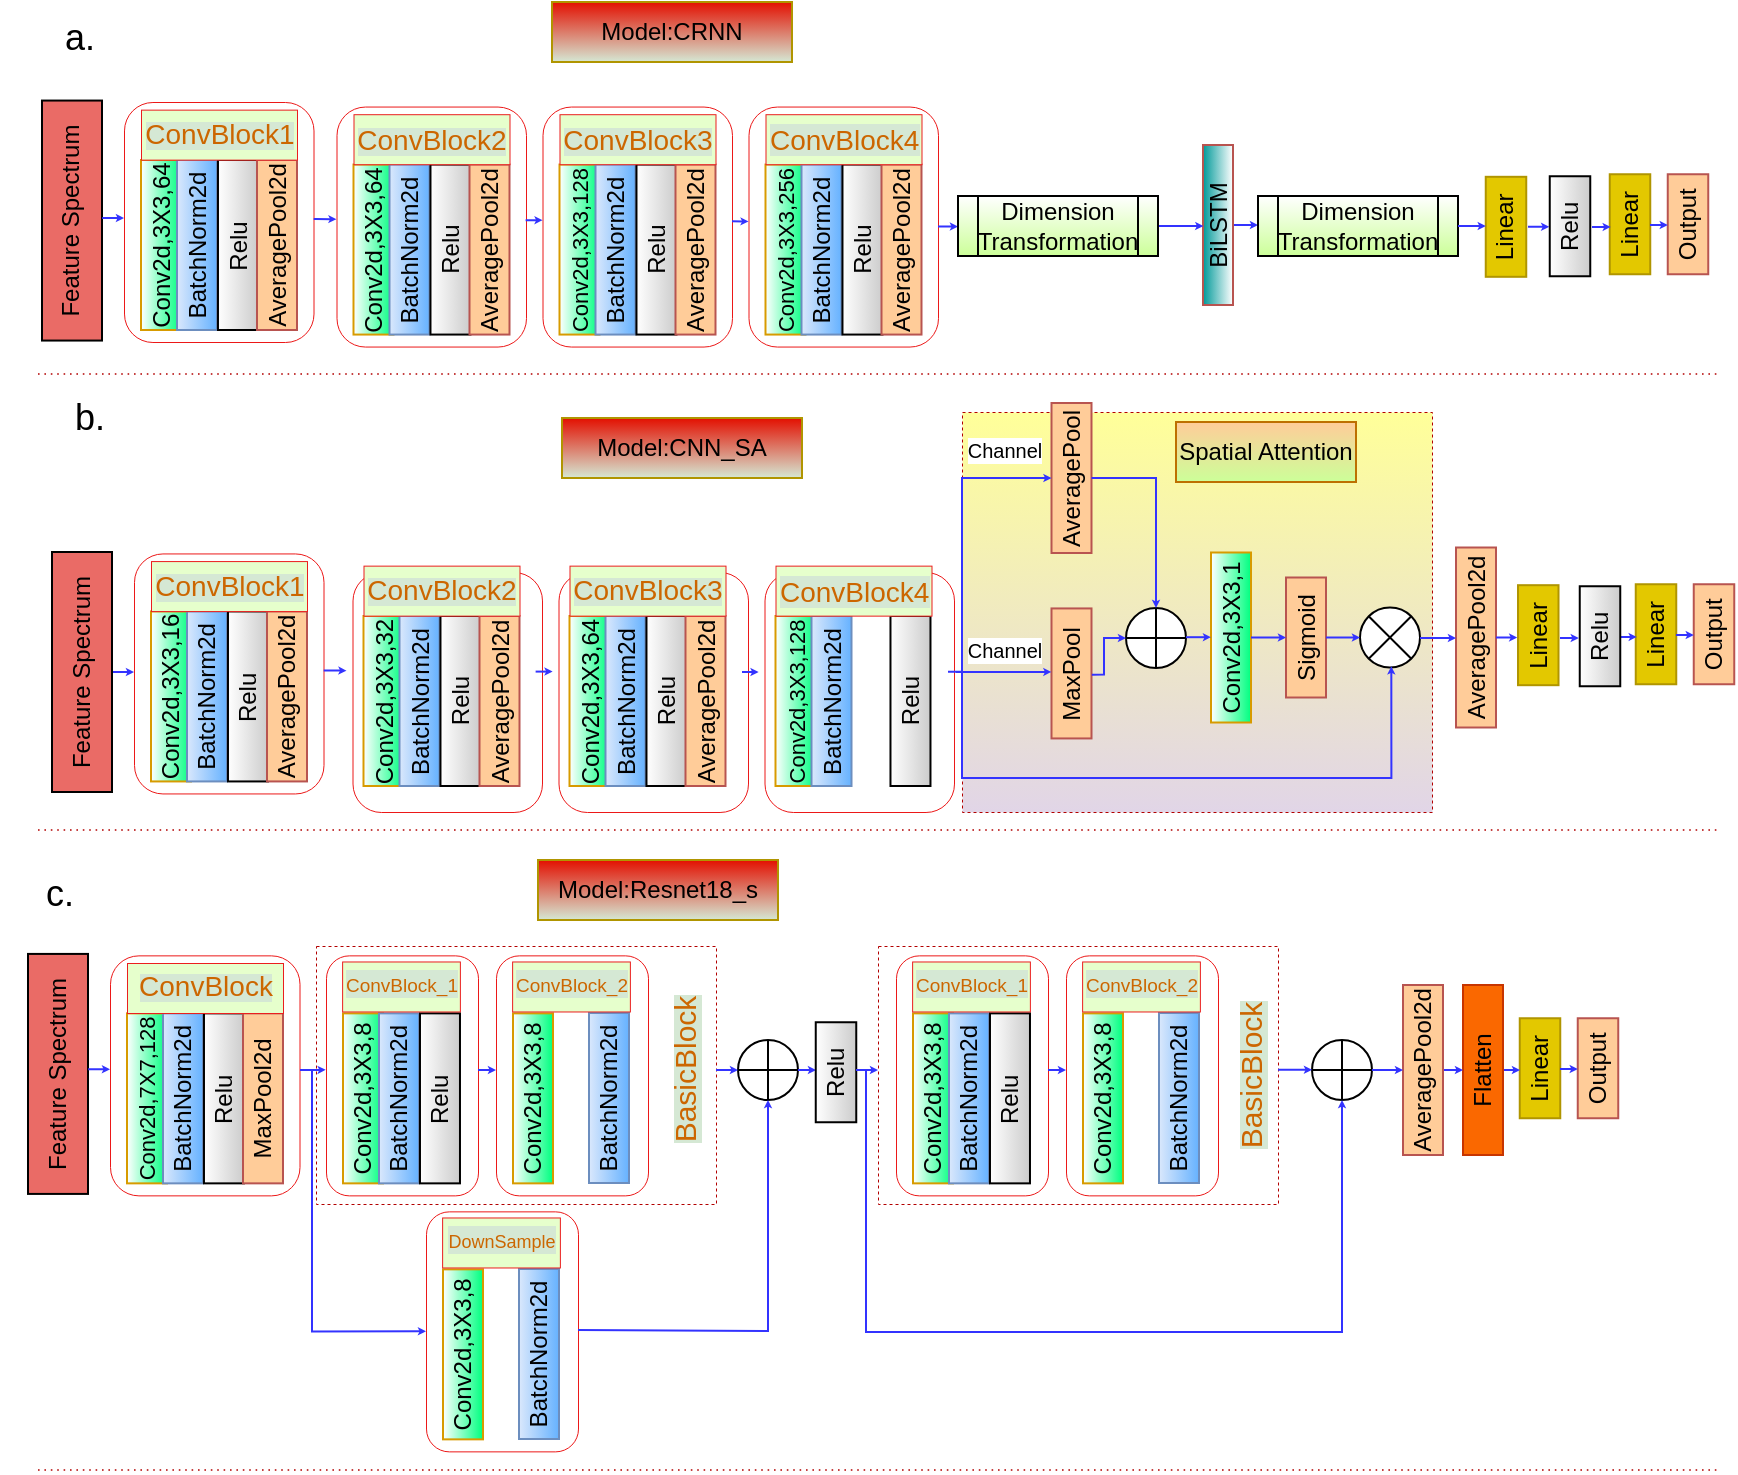 <mxfile version="24.7.17">
  <diagram name="第 1 页" id="AjgjSqaszOMBfTFXpg18">
    <mxGraphModel dx="1729" dy="744" grid="0" gridSize="10" guides="0" tooltips="1" connect="1" arrows="1" fold="1" page="1" pageScale="1" pageWidth="1654" pageHeight="2336" math="0" shadow="0">
      <root>
        <mxCell id="0" />
        <mxCell id="1" parent="0" />
        <mxCell id="EDfWTcDoBZcYxlzyevOM-265" value="" style="rounded=0;whiteSpace=wrap;html=1;fillColor=none;strokeWidth=0.5;dashed=1;fontColor=#ffffff;strokeColor=#B20000;" parent="1" vertex="1">
          <mxGeometry x="470" y="518" width="200" height="129" as="geometry" />
        </mxCell>
        <mxCell id="EDfWTcDoBZcYxlzyevOM-263" value="" style="rounded=0;whiteSpace=wrap;html=1;fillColor=none;strokeWidth=0.5;dashed=1;fontColor=#ffffff;strokeColor=#B20000;" parent="1" vertex="1">
          <mxGeometry x="189" y="518" width="200" height="129" as="geometry" />
        </mxCell>
        <mxCell id="EDfWTcDoBZcYxlzyevOM-214" value="" style="endArrow=none;dashed=1;html=1;dashPattern=1 3;strokeWidth=0.8;rounded=0;fillColor=#e51400;strokeColor=#B20000;" parent="1" edge="1">
          <mxGeometry width="50" height="50" relative="1" as="geometry">
            <mxPoint x="50" y="232" as="sourcePoint" />
            <mxPoint x="890" y="232" as="targetPoint" />
          </mxGeometry>
        </mxCell>
        <mxCell id="EDfWTcDoBZcYxlzyevOM-215" value="Model:Resnet18_s" style="rounded=0;whiteSpace=wrap;html=1;fillColor=#E30F00;fontColor=#000000;strokeColor=#B09500;gradientColor=#D5E8D4;movable=1;resizable=1;rotatable=1;deletable=1;editable=1;locked=0;connectable=1;" parent="1" vertex="1">
          <mxGeometry x="300" y="475" width="120" height="30" as="geometry" />
        </mxCell>
        <mxCell id="EDfWTcDoBZcYxlzyevOM-216" value="" style="endArrow=none;dashed=1;html=1;dashPattern=1 3;strokeWidth=0.8;rounded=0;fillColor=#e51400;strokeColor=#B20000;" parent="1" edge="1">
          <mxGeometry width="50" height="50" relative="1" as="geometry">
            <mxPoint x="50" y="460" as="sourcePoint" />
            <mxPoint x="890" y="460" as="targetPoint" />
          </mxGeometry>
        </mxCell>
        <mxCell id="EDfWTcDoBZcYxlzyevOM-217" value="" style="rounded=1;whiteSpace=wrap;html=1;fillColor=none;strokeWidth=0.5;strokeColor=#ec1818;container=0;movable=1;resizable=1;rotatable=1;deletable=1;editable=1;locked=0;connectable=1;" parent="1" vertex="1">
          <mxGeometry x="86.0" y="522.68" width="94.75" height="120" as="geometry" />
        </mxCell>
        <mxCell id="EDfWTcDoBZcYxlzyevOM-218" value="&lt;font style=&quot;font-size: 11px;&quot;&gt;Conv2d,7X7,128&lt;/font&gt;" style="rounded=0;whiteSpace=wrap;html=1;fillColor=default;strokeColor=#d79b00;gradientColor=#00FF80;container=0;rotation=-90;movable=1;resizable=1;rotatable=1;deletable=1;editable=1;locked=0;connectable=1;" parent="1" vertex="1">
          <mxGeometry x="62" y="584.18" width="85" height="20" as="geometry" />
        </mxCell>
        <mxCell id="EDfWTcDoBZcYxlzyevOM-219" value="BatchNorm2d" style="rounded=0;whiteSpace=wrap;html=1;fillColor=#dae8fc;strokeColor=#6c8ebf;gradientColor=#66B2FF;container=0;rotation=-90;movable=1;resizable=1;rotatable=1;deletable=1;editable=1;locked=0;connectable=1;" parent="1" vertex="1">
          <mxGeometry x="80" y="584.18" width="85" height="20" as="geometry" />
        </mxCell>
        <mxCell id="EDfWTcDoBZcYxlzyevOM-220" value="Relu" style="rounded=0;whiteSpace=wrap;html=1;gradientColor=#CCCCCC;container=0;rotation=-90;movable=1;resizable=1;rotatable=1;deletable=1;editable=1;locked=0;connectable=1;" parent="1" vertex="1">
          <mxGeometry x="100.49" y="584.18" width="85" height="20" as="geometry" />
        </mxCell>
        <mxCell id="EDfWTcDoBZcYxlzyevOM-221" value="MaxPool2d" style="rounded=0;whiteSpace=wrap;html=1;fillColor=#FFCC99;strokeColor=#b85450;container=0;rotation=-90;movable=1;resizable=1;rotatable=1;deletable=1;editable=1;locked=0;connectable=1;" parent="1" vertex="1">
          <mxGeometry x="120" y="584.18" width="85" height="20" as="geometry" />
        </mxCell>
        <mxCell id="EDfWTcDoBZcYxlzyevOM-222" value="" style="rounded=0;whiteSpace=wrap;html=1;fillColor=#E6FFCC;strokeColor=#eb1e1e;strokeWidth=0.5;container=0;rotation=-90;movable=1;resizable=1;rotatable=1;deletable=1;editable=1;locked=0;connectable=1;" parent="1" vertex="1">
          <mxGeometry x="121" y="500" width="25" height="78" as="geometry" />
        </mxCell>
        <mxCell id="EDfWTcDoBZcYxlzyevOM-223" value="Feature Spectrum" style="rounded=0;whiteSpace=wrap;html=1;fillColor=#EA6B66;rotation=-90;movable=1;resizable=1;rotatable=1;deletable=1;editable=1;locked=0;connectable=1;" parent="1" vertex="1">
          <mxGeometry y="566.96" width="120" height="30" as="geometry" />
        </mxCell>
        <mxCell id="EDfWTcDoBZcYxlzyevOM-225" value="&lt;span style=&quot;background-color: rgb(213, 232, 212);&quot;&gt;&lt;font style=&quot;font-size: 14px;&quot;&gt;ConvBlock&lt;/font&gt;&lt;/span&gt;" style="text;html=1;align=center;verticalAlign=middle;whiteSpace=wrap;rounded=0;fontColor=#CC6600;horizontal=0;rotation=90;container=0;movable=1;resizable=1;rotatable=1;deletable=1;editable=1;locked=0;connectable=1;" parent="1" vertex="1">
          <mxGeometry x="123" y="488" width="21.5" height="99.5" as="geometry" />
        </mxCell>
        <mxCell id="EDfWTcDoBZcYxlzyevOM-224" value="" style="edgeStyle=orthogonalEdgeStyle;rounded=0;orthogonalLoop=1;jettySize=auto;html=1;endSize=1;startSize=1;fillColor=#dae8fc;strokeColor=#3333FF;movable=1;resizable=1;rotatable=1;deletable=1;editable=1;locked=0;connectable=1;exitX=0.511;exitY=1.003;exitDx=0;exitDy=0;exitPerimeter=0;" parent="1" edge="1">
          <mxGeometry relative="1" as="geometry">
            <mxPoint x="75.09" y="579.64" as="sourcePoint" />
            <mxPoint x="86" y="579.68" as="targetPoint" />
            <Array as="points">
              <mxPoint x="77" y="579.68" />
            </Array>
          </mxGeometry>
        </mxCell>
        <mxCell id="EDfWTcDoBZcYxlzyevOM-227" value="" style="rounded=1;whiteSpace=wrap;html=1;fillColor=none;strokeWidth=0.5;strokeColor=#ec1818;container=0;movable=1;resizable=1;rotatable=1;deletable=1;editable=1;locked=0;connectable=1;flipV=0;" parent="1" vertex="1">
          <mxGeometry x="194" y="522.68" width="76" height="120" as="geometry" />
        </mxCell>
        <mxCell id="EDfWTcDoBZcYxlzyevOM-228" value="Conv2d,3X3,8" style="rounded=0;whiteSpace=wrap;html=1;fillColor=default;strokeColor=#d79b00;gradientColor=#00FF80;container=0;rotation=-90;movable=1;resizable=1;rotatable=1;deletable=1;editable=1;locked=0;connectable=1;flipV=0;" parent="1" vertex="1">
          <mxGeometry x="170" y="584.18" width="85" height="20" as="geometry" />
        </mxCell>
        <mxCell id="EDfWTcDoBZcYxlzyevOM-229" value="BatchNorm2d" style="rounded=0;whiteSpace=wrap;html=1;fillColor=#dae8fc;strokeColor=#6c8ebf;gradientColor=#66B2FF;container=0;rotation=-90;movable=1;resizable=1;rotatable=1;deletable=1;editable=1;locked=0;connectable=1;flipV=0;" parent="1" vertex="1">
          <mxGeometry x="188" y="584.18" width="85" height="20" as="geometry" />
        </mxCell>
        <mxCell id="EDfWTcDoBZcYxlzyevOM-230" value="Relu" style="rounded=0;whiteSpace=wrap;html=1;gradientColor=#CCCCCC;container=0;rotation=-90;movable=1;resizable=1;rotatable=1;deletable=1;editable=1;locked=0;connectable=1;flipV=0;" parent="1" vertex="1">
          <mxGeometry x="208.49" y="584.18" width="85" height="20" as="geometry" />
        </mxCell>
        <mxCell id="EDfWTcDoBZcYxlzyevOM-232" value="" style="rounded=0;whiteSpace=wrap;html=1;fillColor=#E6FFCC;strokeColor=#eb1e1e;strokeWidth=0.5;container=0;rotation=-90;movable=1;resizable=1;rotatable=1;deletable=1;editable=1;locked=0;connectable=1;flipV=0;" parent="1" vertex="1">
          <mxGeometry x="219" y="508.8" width="25" height="58.88" as="geometry" />
        </mxCell>
        <mxCell id="EDfWTcDoBZcYxlzyevOM-234" value="&lt;span style=&quot;background-color: rgb(213, 232, 212);&quot;&gt;&lt;font style=&quot;&quot;&gt;&lt;font style=&quot;font-size: 9.5px;&quot;&gt;ConvBlock_1&lt;/font&gt;&lt;br&gt;&lt;/font&gt;&lt;/span&gt;" style="text;html=1;align=center;verticalAlign=middle;whiteSpace=wrap;rounded=0;fontColor=#CC6600;horizontal=0;rotation=90;container=0;movable=1;resizable=1;rotatable=1;deletable=1;editable=1;locked=0;connectable=1;flipH=1;flipV=0;" parent="1" vertex="1">
          <mxGeometry x="221" y="502" width="21.5" height="69.5" as="geometry" />
        </mxCell>
        <mxCell id="EDfWTcDoBZcYxlzyevOM-236" value="Conv2d,3X3,8" style="rounded=0;whiteSpace=wrap;html=1;fillColor=default;strokeColor=#d79b00;gradientColor=#00FF80;container=0;rotation=-90;movable=1;resizable=1;rotatable=1;deletable=1;editable=1;locked=0;connectable=1;" parent="1" vertex="1">
          <mxGeometry x="255" y="584.18" width="85" height="20" as="geometry" />
        </mxCell>
        <mxCell id="EDfWTcDoBZcYxlzyevOM-237" value="BatchNorm2d" style="rounded=0;whiteSpace=wrap;html=1;fillColor=#dae8fc;strokeColor=#6c8ebf;gradientColor=#66B2FF;container=0;rotation=-90;movable=1;resizable=1;rotatable=1;deletable=1;editable=1;locked=0;connectable=1;" parent="1" vertex="1">
          <mxGeometry x="293" y="584.0" width="85" height="20" as="geometry" />
        </mxCell>
        <mxCell id="EDfWTcDoBZcYxlzyevOM-235" value="" style="rounded=1;whiteSpace=wrap;html=1;fillColor=none;strokeWidth=0.5;strokeColor=#ec1818;container=0;movable=1;resizable=1;rotatable=1;deletable=1;editable=1;locked=0;connectable=1;" parent="1" vertex="1">
          <mxGeometry x="279" y="522.68" width="76" height="120" as="geometry" />
        </mxCell>
        <mxCell id="EDfWTcDoBZcYxlzyevOM-239" value="" style="rounded=0;whiteSpace=wrap;html=1;fillColor=#E6FFCC;strokeColor=#eb1e1e;strokeWidth=0.5;container=0;rotation=-90;movable=1;resizable=1;rotatable=1;deletable=1;editable=1;locked=0;connectable=1;" parent="1" vertex="1">
          <mxGeometry x="304" y="508.8" width="25" height="58.88" as="geometry" />
        </mxCell>
        <mxCell id="EDfWTcDoBZcYxlzyevOM-240" value="&lt;span style=&quot;background-color: rgb(213, 232, 212);&quot;&gt;&lt;font style=&quot;&quot;&gt;&lt;font data-sider-select-id=&quot;40710ed9-e867-484f-8aff-6446576f16c5&quot; style=&quot;font-size: 9.5px;&quot;&gt;ConvBlock_2&lt;/font&gt;&lt;br&gt;&lt;/font&gt;&lt;/span&gt;" style="text;html=1;align=center;verticalAlign=middle;whiteSpace=wrap;rounded=0;fontColor=#CC6600;horizontal=0;rotation=90;container=0;movable=1;resizable=1;rotatable=1;deletable=1;editable=1;locked=0;connectable=1;flipH=1;" parent="1" vertex="1">
          <mxGeometry x="306" y="502" width="21.5" height="69.5" as="geometry" />
        </mxCell>
        <mxCell id="EDfWTcDoBZcYxlzyevOM-241" value="" style="rounded=1;whiteSpace=wrap;html=1;fillColor=none;strokeWidth=0.5;strokeColor=#ec1818;container=0;movable=1;resizable=1;rotatable=1;deletable=1;editable=1;locked=0;connectable=1;flipV=0;" parent="1" vertex="1">
          <mxGeometry x="244" y="650.68" width="76" height="120" as="geometry" />
        </mxCell>
        <mxCell id="EDfWTcDoBZcYxlzyevOM-242" value="Conv2d,3X3,8" style="rounded=0;whiteSpace=wrap;html=1;fillColor=default;strokeColor=#d79b00;gradientColor=#00FF80;container=0;rotation=-90;movable=1;resizable=1;rotatable=1;deletable=1;editable=1;locked=0;connectable=1;flipV=0;" parent="1" vertex="1">
          <mxGeometry x="220" y="712.18" width="85" height="20" as="geometry" />
        </mxCell>
        <mxCell id="EDfWTcDoBZcYxlzyevOM-243" value="BatchNorm2d" style="rounded=0;whiteSpace=wrap;html=1;fillColor=#dae8fc;strokeColor=#6c8ebf;gradientColor=#66B2FF;container=0;rotation=-90;movable=1;resizable=1;rotatable=1;deletable=1;editable=1;locked=0;connectable=1;flipV=0;" parent="1" vertex="1">
          <mxGeometry x="258" y="712.0" width="85" height="20" as="geometry" />
        </mxCell>
        <mxCell id="EDfWTcDoBZcYxlzyevOM-244" value="" style="rounded=0;whiteSpace=wrap;html=1;fillColor=#E6FFCC;strokeColor=#eb1e1e;strokeWidth=0.5;container=0;rotation=-90;movable=1;resizable=1;rotatable=1;deletable=1;editable=1;locked=0;connectable=1;flipV=0;" parent="1" vertex="1">
          <mxGeometry x="269" y="636.8" width="25" height="58.88" as="geometry" />
        </mxCell>
        <mxCell id="EDfWTcDoBZcYxlzyevOM-245" value="&lt;span style=&quot;background-color: rgb(213, 232, 212);&quot;&gt;&lt;font style=&quot;&quot;&gt;&lt;font style=&quot;font-size: 9px;&quot; data-sider-select-id=&quot;088c4d95-df0b-4795-b67b-a3901c793609&quot;&gt;DownSample&lt;/font&gt;&lt;br&gt;&lt;/font&gt;&lt;/span&gt;" style="text;html=1;align=center;verticalAlign=middle;whiteSpace=wrap;rounded=0;fontColor=#CC6600;horizontal=0;rotation=90;container=0;movable=1;resizable=1;rotatable=1;deletable=1;editable=1;locked=0;connectable=1;flipH=1;flipV=0;" parent="1" vertex="1">
          <mxGeometry x="271" y="635" width="21.5" height="59.5" as="geometry" />
        </mxCell>
        <mxCell id="EDfWTcDoBZcYxlzyevOM-248" value="" style="edgeStyle=orthogonalEdgeStyle;rounded=0;orthogonalLoop=1;jettySize=auto;html=1;endSize=1;startSize=1;fillColor=#dae8fc;strokeColor=#3333FF;movable=1;resizable=1;rotatable=1;deletable=1;editable=1;locked=0;connectable=1;" parent="1" edge="1">
          <mxGeometry relative="1" as="geometry">
            <mxPoint x="270" y="580" as="sourcePoint" />
            <mxPoint x="279" y="580" as="targetPoint" />
            <Array as="points">
              <mxPoint x="271" y="580" />
            </Array>
          </mxGeometry>
        </mxCell>
        <mxCell id="EDfWTcDoBZcYxlzyevOM-246" value="" style="edgeStyle=orthogonalEdgeStyle;rounded=0;orthogonalLoop=1;jettySize=auto;html=1;endSize=1;startSize=1;fillColor=#dae8fc;strokeColor=#3333FF;movable=1;resizable=1;rotatable=1;deletable=1;editable=1;locked=0;connectable=1;entryX=-0.002;entryY=0.477;entryDx=0;entryDy=0;entryPerimeter=0;" parent="1" target="EDfWTcDoBZcYxlzyevOM-227" edge="1">
          <mxGeometry relative="1" as="geometry">
            <mxPoint x="181" y="580" as="sourcePoint" />
            <mxPoint x="188.75" y="579.8" as="targetPoint" />
            <Array as="points">
              <mxPoint x="183" y="580" />
            </Array>
          </mxGeometry>
        </mxCell>
        <mxCell id="EDfWTcDoBZcYxlzyevOM-250" value="" style="edgeStyle=orthogonalEdgeStyle;rounded=0;orthogonalLoop=1;jettySize=auto;html=1;endSize=1;startSize=1;fillColor=#dae8fc;strokeColor=#3333FF;movable=1;resizable=1;rotatable=1;deletable=1;editable=1;locked=0;connectable=1;entryX=0;entryY=0.5;entryDx=0;entryDy=0;" parent="1" target="EDfWTcDoBZcYxlzyevOM-241" edge="1">
          <mxGeometry relative="1" as="geometry">
            <mxPoint x="187" y="580" as="sourcePoint" />
            <mxPoint x="187" y="720" as="targetPoint" />
            <Array as="points">
              <mxPoint x="187" y="711" />
            </Array>
          </mxGeometry>
        </mxCell>
        <mxCell id="EDfWTcDoBZcYxlzyevOM-251" value="" style="rounded=1;whiteSpace=wrap;html=1;fillColor=none;strokeWidth=0.5;strokeColor=#ec1818;container=0;movable=1;resizable=1;rotatable=1;deletable=1;editable=1;locked=0;connectable=1;flipV=0;" parent="1" vertex="1">
          <mxGeometry x="479" y="522.68" width="76" height="120" as="geometry" />
        </mxCell>
        <mxCell id="EDfWTcDoBZcYxlzyevOM-252" value="Conv2d,3X3,8" style="rounded=0;whiteSpace=wrap;html=1;fillColor=default;strokeColor=#d79b00;gradientColor=#00FF80;container=0;rotation=-90;movable=1;resizable=1;rotatable=1;deletable=1;editable=1;locked=0;connectable=1;flipV=0;" parent="1" vertex="1">
          <mxGeometry x="455" y="584.18" width="85" height="20" as="geometry" />
        </mxCell>
        <mxCell id="EDfWTcDoBZcYxlzyevOM-253" value="BatchNorm2d" style="rounded=0;whiteSpace=wrap;html=1;fillColor=#dae8fc;strokeColor=#6c8ebf;gradientColor=#66B2FF;container=0;rotation=-90;movable=1;resizable=1;rotatable=1;deletable=1;editable=1;locked=0;connectable=1;flipV=0;" parent="1" vertex="1">
          <mxGeometry x="473" y="584.18" width="85" height="20" as="geometry" />
        </mxCell>
        <mxCell id="EDfWTcDoBZcYxlzyevOM-254" value="Relu" style="rounded=0;whiteSpace=wrap;html=1;gradientColor=#CCCCCC;container=0;rotation=-90;movable=1;resizable=1;rotatable=1;deletable=1;editable=1;locked=0;connectable=1;flipV=0;" parent="1" vertex="1">
          <mxGeometry x="493.49" y="584.18" width="85" height="20" as="geometry" />
        </mxCell>
        <mxCell id="EDfWTcDoBZcYxlzyevOM-255" value="" style="rounded=0;whiteSpace=wrap;html=1;fillColor=#E6FFCC;strokeColor=#eb1e1e;strokeWidth=0.5;container=0;rotation=-90;movable=1;resizable=1;rotatable=1;deletable=1;editable=1;locked=0;connectable=1;flipV=0;" parent="1" vertex="1">
          <mxGeometry x="504" y="508.8" width="25" height="58.88" as="geometry" />
        </mxCell>
        <mxCell id="EDfWTcDoBZcYxlzyevOM-256" value="&lt;span style=&quot;background-color: rgb(213, 232, 212);&quot;&gt;&lt;font style=&quot;&quot;&gt;&lt;font style=&quot;font-size: 9.5px;&quot;&gt;ConvBlock_1&lt;/font&gt;&lt;br&gt;&lt;/font&gt;&lt;/span&gt;" style="text;html=1;align=center;verticalAlign=middle;whiteSpace=wrap;rounded=0;fontColor=#CC6600;horizontal=0;rotation=90;container=0;movable=1;resizable=1;rotatable=1;deletable=1;editable=1;locked=0;connectable=1;flipH=1;flipV=0;" parent="1" vertex="1">
          <mxGeometry x="506" y="502" width="21.5" height="69.5" as="geometry" />
        </mxCell>
        <mxCell id="EDfWTcDoBZcYxlzyevOM-257" value="Conv2d,3X3,8" style="rounded=0;whiteSpace=wrap;html=1;fillColor=default;strokeColor=#d79b00;gradientColor=#00FF80;container=0;rotation=-90;movable=1;resizable=1;rotatable=1;deletable=1;editable=1;locked=0;connectable=1;" parent="1" vertex="1">
          <mxGeometry x="540" y="584.18" width="85" height="20" as="geometry" />
        </mxCell>
        <mxCell id="EDfWTcDoBZcYxlzyevOM-258" value="BatchNorm2d" style="rounded=0;whiteSpace=wrap;html=1;fillColor=#dae8fc;strokeColor=#6c8ebf;gradientColor=#66B2FF;container=0;rotation=-90;movable=1;resizable=1;rotatable=1;deletable=1;editable=1;locked=0;connectable=1;" parent="1" vertex="1">
          <mxGeometry x="578" y="584.0" width="85" height="20" as="geometry" />
        </mxCell>
        <mxCell id="EDfWTcDoBZcYxlzyevOM-259" value="" style="rounded=1;whiteSpace=wrap;html=1;fillColor=none;strokeWidth=0.5;strokeColor=#ec1818;container=0;movable=1;resizable=1;rotatable=1;deletable=1;editable=1;locked=0;connectable=1;" parent="1" vertex="1">
          <mxGeometry x="564" y="522.68" width="76" height="120" as="geometry" />
        </mxCell>
        <mxCell id="EDfWTcDoBZcYxlzyevOM-260" value="" style="rounded=0;whiteSpace=wrap;html=1;fillColor=#E6FFCC;strokeColor=#eb1e1e;strokeWidth=0.5;container=0;rotation=-90;movable=1;resizable=1;rotatable=1;deletable=1;editable=1;locked=0;connectable=1;" parent="1" vertex="1">
          <mxGeometry x="589" y="508.8" width="25" height="58.88" as="geometry" />
        </mxCell>
        <mxCell id="EDfWTcDoBZcYxlzyevOM-261" value="&lt;span style=&quot;background-color: rgb(213, 232, 212);&quot;&gt;&lt;font style=&quot;&quot;&gt;&lt;font style=&quot;font-size: 9.5px;&quot;&gt;ConvBlock_2&lt;/font&gt;&lt;br&gt;&lt;/font&gt;&lt;/span&gt;" style="text;html=1;align=center;verticalAlign=middle;whiteSpace=wrap;rounded=0;fontColor=#CC6600;horizontal=0;rotation=90;container=0;movable=1;resizable=1;rotatable=1;deletable=1;editable=1;locked=0;connectable=1;flipH=1;" parent="1" vertex="1">
          <mxGeometry x="591" y="502" width="21.5" height="69.5" as="geometry" />
        </mxCell>
        <mxCell id="EDfWTcDoBZcYxlzyevOM-262" value="" style="edgeStyle=orthogonalEdgeStyle;rounded=0;orthogonalLoop=1;jettySize=auto;html=1;endSize=1;startSize=1;fillColor=#dae8fc;strokeColor=#3333FF;movable=1;resizable=1;rotatable=1;deletable=1;editable=1;locked=0;connectable=1;" parent="1" edge="1">
          <mxGeometry relative="1" as="geometry">
            <mxPoint x="555" y="580" as="sourcePoint" />
            <mxPoint x="564" y="580" as="targetPoint" />
            <Array as="points">
              <mxPoint x="556" y="580" />
            </Array>
          </mxGeometry>
        </mxCell>
        <mxCell id="EDfWTcDoBZcYxlzyevOM-264" value="" style="verticalLabelPosition=bottom;verticalAlign=top;html=1;shape=mxgraph.flowchart.summing_function;" parent="1" vertex="1">
          <mxGeometry x="400" y="565" width="30" height="30" as="geometry" />
        </mxCell>
        <mxCell id="EDfWTcDoBZcYxlzyevOM-266" value="" style="edgeStyle=orthogonalEdgeStyle;rounded=0;orthogonalLoop=1;jettySize=auto;html=1;endSize=1;startSize=1;fillColor=#dae8fc;strokeColor=#3333FF;movable=1;resizable=1;rotatable=1;deletable=1;editable=1;locked=0;connectable=1;entryX=0;entryY=0.5;entryDx=0;entryDy=0;entryPerimeter=0;" parent="1" target="EDfWTcDoBZcYxlzyevOM-264" edge="1">
          <mxGeometry relative="1" as="geometry">
            <mxPoint x="389" y="580" as="sourcePoint" />
            <mxPoint x="398" y="580" as="targetPoint" />
            <Array as="points" />
          </mxGeometry>
        </mxCell>
        <mxCell id="EDfWTcDoBZcYxlzyevOM-267" value="" style="edgeStyle=orthogonalEdgeStyle;rounded=0;orthogonalLoop=1;jettySize=auto;html=1;endSize=1;startSize=1;fillColor=#dae8fc;strokeColor=#3333FF;movable=1;resizable=1;rotatable=1;deletable=1;editable=1;locked=0;connectable=1;entryX=0.5;entryY=1;entryDx=0;entryDy=0;entryPerimeter=0;" parent="1" target="EDfWTcDoBZcYxlzyevOM-264" edge="1">
          <mxGeometry relative="1" as="geometry">
            <mxPoint x="320" y="710" as="sourcePoint" />
            <mxPoint x="331" y="710" as="targetPoint" />
            <Array as="points" />
          </mxGeometry>
        </mxCell>
        <mxCell id="EDfWTcDoBZcYxlzyevOM-268" value="" style="edgeStyle=orthogonalEdgeStyle;rounded=0;orthogonalLoop=1;jettySize=auto;html=1;endSize=1;startSize=1;fillColor=#dae8fc;strokeColor=#3333FF;movable=1;resizable=1;rotatable=1;deletable=1;editable=1;locked=0;connectable=1;" parent="1" edge="1">
          <mxGeometry relative="1" as="geometry">
            <mxPoint x="430" y="580" as="sourcePoint" />
            <mxPoint x="439" y="580" as="targetPoint" />
            <Array as="points" />
          </mxGeometry>
        </mxCell>
        <mxCell id="EDfWTcDoBZcYxlzyevOM-269" value="&lt;span style=&quot;background-color: rgb(213, 232, 212);&quot;&gt;&lt;font style=&quot;&quot;&gt;&lt;font data-sider-select-id=&quot;c3d760b9-f134-408b-98c9-3960ec0bf7d0&quot; style=&quot;font-size: 15px;&quot;&gt;BasicBlock&lt;/font&gt;&lt;br&gt;&lt;/font&gt;&lt;/span&gt;" style="text;html=1;align=center;verticalAlign=middle;whiteSpace=wrap;rounded=0;fontColor=#CC6600;horizontal=0;rotation=0;container=0;movable=1;resizable=1;rotatable=1;deletable=1;editable=1;locked=0;connectable=1;flipH=1;" parent="1" vertex="1">
          <mxGeometry x="362" y="545" width="21.5" height="69.5" as="geometry" />
        </mxCell>
        <mxCell id="EDfWTcDoBZcYxlzyevOM-270" value="&lt;span style=&quot;background-color: rgb(213, 232, 212);&quot;&gt;&lt;font style=&quot;&quot;&gt;&lt;font data-sider-select-id=&quot;c3d760b9-f134-408b-98c9-3960ec0bf7d0&quot; style=&quot;font-size: 15px;&quot;&gt;BasicBlock&lt;/font&gt;&lt;br&gt;&lt;/font&gt;&lt;/span&gt;" style="text;html=1;align=center;verticalAlign=middle;whiteSpace=wrap;rounded=0;fontColor=#CC6600;horizontal=0;rotation=0;container=0;movable=1;resizable=1;rotatable=1;deletable=1;editable=1;locked=0;connectable=1;flipH=1;" parent="1" vertex="1">
          <mxGeometry x="645" y="548" width="21.5" height="69.5" as="geometry" />
        </mxCell>
        <mxCell id="EDfWTcDoBZcYxlzyevOM-282" value="Relu" style="rounded=0;whiteSpace=wrap;html=1;gradientColor=#CCCCCC;container=0;rotation=-90;movable=1;resizable=1;rotatable=1;deletable=1;editable=1;locked=0;connectable=1;flipV=0;" parent="1" vertex="1">
          <mxGeometry x="424" y="571" width="50" height="20.25" as="geometry" />
        </mxCell>
        <mxCell id="EDfWTcDoBZcYxlzyevOM-283" value="" style="verticalLabelPosition=bottom;verticalAlign=top;html=1;shape=mxgraph.flowchart.summing_function;" parent="1" vertex="1">
          <mxGeometry x="687" y="565" width="30" height="30" as="geometry" />
        </mxCell>
        <mxCell id="EDfWTcDoBZcYxlzyevOM-286" value="" style="edgeStyle=orthogonalEdgeStyle;rounded=0;orthogonalLoop=1;jettySize=auto;html=1;endSize=1;startSize=1;fillColor=#dae8fc;strokeColor=#3333FF;movable=1;resizable=1;rotatable=1;deletable=1;editable=1;locked=0;connectable=1;entryX=0;entryY=0.481;entryDx=0;entryDy=0;entryPerimeter=0;" parent="1" target="EDfWTcDoBZcYxlzyevOM-265" edge="1">
          <mxGeometry relative="1" as="geometry">
            <mxPoint x="459" y="580" as="sourcePoint" />
            <mxPoint x="468" y="580" as="targetPoint" />
            <Array as="points" />
          </mxGeometry>
        </mxCell>
        <mxCell id="EDfWTcDoBZcYxlzyevOM-287" value="" style="edgeStyle=orthogonalEdgeStyle;rounded=0;orthogonalLoop=1;jettySize=auto;html=1;endSize=1;startSize=1;fillColor=#dae8fc;strokeColor=#3333FF;movable=1;resizable=1;rotatable=1;deletable=1;editable=1;locked=0;connectable=1;entryX=0;entryY=0.5;entryDx=0;entryDy=0;entryPerimeter=0;exitX=1;exitY=0.48;exitDx=0;exitDy=0;exitPerimeter=0;" parent="1" source="EDfWTcDoBZcYxlzyevOM-265" target="EDfWTcDoBZcYxlzyevOM-283" edge="1">
          <mxGeometry relative="1" as="geometry">
            <mxPoint x="673" y="580" as="sourcePoint" />
            <mxPoint x="682" y="580" as="targetPoint" />
            <Array as="points" />
          </mxGeometry>
        </mxCell>
        <mxCell id="EDfWTcDoBZcYxlzyevOM-289" value="" style="edgeStyle=orthogonalEdgeStyle;rounded=0;orthogonalLoop=1;jettySize=auto;html=1;endSize=1;startSize=1;fillColor=#dae8fc;strokeColor=#3333FF;movable=1;resizable=1;rotatable=1;deletable=1;editable=1;locked=0;connectable=1;entryX=0.5;entryY=1;entryDx=0;entryDy=0;entryPerimeter=0;" parent="1" target="EDfWTcDoBZcYxlzyevOM-283" edge="1">
          <mxGeometry relative="1" as="geometry">
            <mxPoint x="464" y="580" as="sourcePoint" />
            <mxPoint x="521" y="711" as="targetPoint" />
            <Array as="points">
              <mxPoint x="464" y="711" />
              <mxPoint x="702" y="711" />
            </Array>
          </mxGeometry>
        </mxCell>
        <mxCell id="EDfWTcDoBZcYxlzyevOM-290" value="AveragePool2d" style="rounded=0;whiteSpace=wrap;html=1;fillColor=#FFCC99;strokeColor=#b85450;container=0;rotation=-90;movable=1;resizable=1;rotatable=1;deletable=1;editable=1;locked=0;connectable=1;" parent="1" vertex="1">
          <mxGeometry x="700" y="570.0" width="85" height="20" as="geometry" />
        </mxCell>
        <mxCell id="EDfWTcDoBZcYxlzyevOM-291" value="Flatten" style="rounded=0;whiteSpace=wrap;html=1;fillColor=#fa6800;strokeColor=#C73500;container=0;rotation=-90;movable=1;resizable=1;rotatable=1;deletable=1;editable=1;locked=0;connectable=1;fontColor=#000000;" parent="1" vertex="1">
          <mxGeometry x="730" y="570.0" width="85" height="20" as="geometry" />
        </mxCell>
        <mxCell id="EDfWTcDoBZcYxlzyevOM-294" value="&lt;font face=&quot;Helvetica&quot;&gt;Linear&lt;/font&gt;" style="rounded=0;whiteSpace=wrap;html=1;fillColor=#e3c800;strokeColor=#B09500;container=0;rotation=-90;movable=1;resizable=1;rotatable=1;deletable=1;editable=1;locked=0;connectable=1;fontColor=#000000;" parent="1" vertex="1">
          <mxGeometry x="776" y="569" width="50" height="20.25" as="geometry" />
        </mxCell>
        <mxCell id="EDfWTcDoBZcYxlzyevOM-295" value="&lt;font face=&quot;Helvetica&quot;&gt;Output&lt;/font&gt;" style="rounded=0;whiteSpace=wrap;html=1;fillColor=#FFCC99;strokeColor=#b85450;container=0;rotation=-90;movable=1;resizable=1;rotatable=1;deletable=1;editable=1;locked=0;connectable=1;" parent="1" vertex="1">
          <mxGeometry x="805" y="569" width="50" height="20.25" as="geometry" />
        </mxCell>
        <mxCell id="EDfWTcDoBZcYxlzyevOM-296" value="" style="edgeStyle=orthogonalEdgeStyle;rounded=0;orthogonalLoop=1;jettySize=auto;html=1;endSize=1;startSize=1;fillColor=#dae8fc;strokeColor=#3333FF;jumpSize=0;movable=1;resizable=1;rotatable=1;deletable=1;editable=1;locked=0;connectable=1;exitX=0.5;exitY=1;exitDx=0;exitDy=0;entryX=0.5;entryY=0;entryDx=0;entryDy=0;" parent="1" target="EDfWTcDoBZcYxlzyevOM-295" edge="1">
          <mxGeometry relative="1" as="geometry">
            <mxPoint x="811" y="579.53" as="sourcePoint" />
            <mxPoint x="820" y="579" as="targetPoint" />
            <Array as="points" />
          </mxGeometry>
        </mxCell>
        <mxCell id="EDfWTcDoBZcYxlzyevOM-297" value="" style="edgeStyle=orthogonalEdgeStyle;rounded=0;orthogonalLoop=1;jettySize=auto;html=1;endSize=1;startSize=1;fillColor=#dae8fc;strokeColor=#3333FF;movable=1;resizable=1;rotatable=1;deletable=1;editable=1;locked=0;connectable=1;exitX=1;exitY=0.48;exitDx=0;exitDy=0;exitPerimeter=0;entryX=0.5;entryY=0;entryDx=0;entryDy=0;" parent="1" target="EDfWTcDoBZcYxlzyevOM-290" edge="1">
          <mxGeometry relative="1" as="geometry">
            <mxPoint x="717" y="580" as="sourcePoint" />
            <mxPoint x="730" y="580" as="targetPoint" />
            <Array as="points" />
          </mxGeometry>
        </mxCell>
        <mxCell id="EDfWTcDoBZcYxlzyevOM-299" value="" style="edgeStyle=orthogonalEdgeStyle;rounded=0;orthogonalLoop=1;jettySize=auto;html=1;endSize=1;startSize=1;fillColor=#dae8fc;strokeColor=#3333FF;movable=1;resizable=1;rotatable=1;deletable=1;editable=1;locked=0;connectable=1;exitX=1;exitY=0.48;exitDx=0;exitDy=0;exitPerimeter=0;entryX=0.5;entryY=0;entryDx=0;entryDy=0;" parent="1" target="EDfWTcDoBZcYxlzyevOM-291" edge="1">
          <mxGeometry relative="1" as="geometry">
            <mxPoint x="753" y="580" as="sourcePoint" />
            <mxPoint x="760" y="580" as="targetPoint" />
            <Array as="points" />
          </mxGeometry>
        </mxCell>
        <mxCell id="EDfWTcDoBZcYxlzyevOM-300" value="" style="edgeStyle=orthogonalEdgeStyle;rounded=0;orthogonalLoop=1;jettySize=auto;html=1;endSize=1;startSize=1;fillColor=#dae8fc;strokeColor=#3333FF;movable=1;resizable=1;rotatable=1;deletable=1;editable=1;locked=0;connectable=1;exitX=1;exitY=0.48;exitDx=0;exitDy=0;exitPerimeter=0;entryX=0.486;entryY=0.008;entryDx=0;entryDy=0;entryPerimeter=0;" parent="1" target="EDfWTcDoBZcYxlzyevOM-294" edge="1">
          <mxGeometry relative="1" as="geometry">
            <mxPoint x="783" y="580" as="sourcePoint" />
            <mxPoint x="790" y="580" as="targetPoint" />
            <Array as="points" />
          </mxGeometry>
        </mxCell>
        <mxCell id="EDfWTcDoBZcYxlzyevOM-301" value="" style="endArrow=none;dashed=1;html=1;dashPattern=1 3;strokeWidth=0.8;rounded=0;fillColor=#e51400;strokeColor=#B20000;" parent="1" edge="1">
          <mxGeometry width="50" height="50" relative="1" as="geometry">
            <mxPoint x="50" y="780" as="sourcePoint" />
            <mxPoint x="890" y="780" as="targetPoint" />
          </mxGeometry>
        </mxCell>
        <mxCell id="WM4Du2vgpKCxOR3d9lbR-4" value="&lt;font style=&quot;font-size: 18px;&quot;&gt;c.&lt;/font&gt;" style="text;html=1;align=center;verticalAlign=middle;whiteSpace=wrap;rounded=0;" vertex="1" parent="1">
          <mxGeometry x="31" y="477" width="60" height="30" as="geometry" />
        </mxCell>
        <mxCell id="WM4Du2vgpKCxOR3d9lbR-141" value="" style="rounded=0;whiteSpace=wrap;html=1;fillColor=#FFFF99;strokeWidth=0.5;fontColor=#ffffff;strokeColor=#B20000;dashed=1;gradientColor=#E1D5E7;movable=1;resizable=1;rotatable=1;deletable=1;editable=1;locked=0;connectable=1;" vertex="1" parent="1">
          <mxGeometry x="512" y="251" width="235" height="200" as="geometry" />
        </mxCell>
        <mxCell id="WM4Du2vgpKCxOR3d9lbR-142" value="Model:CNN_SA" style="rounded=0;whiteSpace=wrap;html=1;fillColor=#E30F00;fontColor=#000000;strokeColor=#B09500;gradientColor=#D5E8D4;movable=1;resizable=1;rotatable=1;deletable=1;editable=1;locked=0;connectable=1;" vertex="1" parent="1">
          <mxGeometry x="312" y="254" width="120" height="30" as="geometry" />
        </mxCell>
        <mxCell id="WM4Du2vgpKCxOR3d9lbR-143" value="" style="edgeStyle=orthogonalEdgeStyle;rounded=0;orthogonalLoop=1;jettySize=auto;html=1;endSize=1;startSize=1;fillColor=#dae8fc;strokeColor=#3333FF;movable=1;resizable=1;rotatable=1;deletable=1;editable=1;locked=0;connectable=1;" edge="1" parent="1">
          <mxGeometry relative="1" as="geometry">
            <mxPoint x="83.0" y="381" as="sourcePoint" />
            <mxPoint x="98" y="381" as="targetPoint" />
            <Array as="points">
              <mxPoint x="88" y="381" />
              <mxPoint x="88" y="381" />
            </Array>
          </mxGeometry>
        </mxCell>
        <mxCell id="WM4Du2vgpKCxOR3d9lbR-144" value="Feature Spectrum" style="rounded=0;whiteSpace=wrap;html=1;fillColor=#EA6B66;rotation=-90;movable=1;resizable=1;rotatable=1;deletable=1;editable=1;locked=0;connectable=1;" vertex="1" parent="1">
          <mxGeometry x="12" y="366" width="120" height="30" as="geometry" />
        </mxCell>
        <mxCell id="WM4Du2vgpKCxOR3d9lbR-145" value="AveragePool" style="rounded=0;whiteSpace=wrap;html=1;fillColor=#FFCC99;strokeColor=#b85450;container=0;rotation=-90;movable=1;resizable=1;rotatable=1;deletable=1;editable=1;locked=0;connectable=1;" vertex="1" parent="1">
          <mxGeometry x="529.25" y="274" width="75" height="20" as="geometry" />
        </mxCell>
        <mxCell id="WM4Du2vgpKCxOR3d9lbR-146" value="MaxPool" style="rounded=0;whiteSpace=wrap;html=1;fillColor=#FFCC99;strokeColor=#b85450;container=0;rotation=-90;movable=1;resizable=1;rotatable=1;deletable=1;editable=1;locked=0;connectable=1;" vertex="1" parent="1">
          <mxGeometry x="534.25" y="371.72" width="65" height="20" as="geometry" />
        </mxCell>
        <mxCell id="WM4Du2vgpKCxOR3d9lbR-147" value="" style="group;movable=1;resizable=1;rotatable=1;deletable=1;editable=1;locked=0;connectable=1;" vertex="1" connectable="0" parent="1">
          <mxGeometry x="95.75" y="321.72" width="100" height="120" as="geometry" />
        </mxCell>
        <mxCell id="WM4Du2vgpKCxOR3d9lbR-148" value="" style="rounded=1;whiteSpace=wrap;html=1;fillColor=none;strokeWidth=0.5;strokeColor=#ec1818;container=0;movable=1;resizable=1;rotatable=1;deletable=1;editable=1;locked=0;connectable=1;" vertex="1" parent="WM4Du2vgpKCxOR3d9lbR-147">
          <mxGeometry x="2.25" width="94.75" height="120" as="geometry" />
        </mxCell>
        <mxCell id="WM4Du2vgpKCxOR3d9lbR-149" value="Conv2d,3X3,16" style="rounded=0;whiteSpace=wrap;html=1;fillColor=default;strokeColor=#d79b00;gradientColor=#00FF80;container=0;rotation=-90;movable=1;resizable=1;rotatable=1;deletable=1;editable=1;locked=0;connectable=1;" vertex="1" parent="WM4Du2vgpKCxOR3d9lbR-147">
          <mxGeometry x="-21.75" y="61.5" width="85" height="20" as="geometry" />
        </mxCell>
        <mxCell id="WM4Du2vgpKCxOR3d9lbR-150" value="BatchNorm2d" style="rounded=0;whiteSpace=wrap;html=1;fillColor=#dae8fc;strokeColor=#6c8ebf;gradientColor=#66B2FF;container=0;rotation=-90;movable=1;resizable=1;rotatable=1;deletable=1;editable=1;locked=0;connectable=1;" vertex="1" parent="WM4Du2vgpKCxOR3d9lbR-147">
          <mxGeometry x="-3.75" y="61.5" width="85" height="20" as="geometry" />
        </mxCell>
        <mxCell id="WM4Du2vgpKCxOR3d9lbR-151" value="Relu" style="rounded=0;whiteSpace=wrap;html=1;gradientColor=#CCCCCC;container=0;rotation=-90;movable=1;resizable=1;rotatable=1;deletable=1;editable=1;locked=0;connectable=1;" vertex="1" parent="WM4Du2vgpKCxOR3d9lbR-147">
          <mxGeometry x="16.74" y="61.5" width="85" height="20" as="geometry" />
        </mxCell>
        <mxCell id="WM4Du2vgpKCxOR3d9lbR-152" value="AveragePool2d" style="rounded=0;whiteSpace=wrap;html=1;fillColor=#FFCC99;strokeColor=#b85450;container=0;rotation=-90;movable=1;resizable=1;rotatable=1;deletable=1;editable=1;locked=0;connectable=1;" vertex="1" parent="WM4Du2vgpKCxOR3d9lbR-147">
          <mxGeometry x="36.25" y="61.5" width="85" height="20" as="geometry" />
        </mxCell>
        <mxCell id="WM4Du2vgpKCxOR3d9lbR-153" value="" style="rounded=0;whiteSpace=wrap;html=1;fillColor=#E6FFCC;strokeColor=#eb1e1e;strokeWidth=0.5;container=0;rotation=-90;movable=1;resizable=1;rotatable=1;deletable=1;editable=1;locked=0;connectable=1;" vertex="1" parent="WM4Du2vgpKCxOR3d9lbR-147">
          <mxGeometry x="37.25" y="-22.68" width="25" height="78" as="geometry" />
        </mxCell>
        <mxCell id="WM4Du2vgpKCxOR3d9lbR-154" value="&lt;span style=&quot;background-color: rgb(213, 232, 212);&quot;&gt;&lt;font style=&quot;font-size: 14px;&quot;&gt;ConvBlock1&lt;/font&gt;&lt;/span&gt;" style="text;html=1;align=center;verticalAlign=middle;whiteSpace=wrap;rounded=0;fontColor=#CC6600;horizontal=0;rotation=90;container=0;movable=1;resizable=1;rotatable=1;deletable=1;editable=1;locked=0;connectable=1;" vertex="1" parent="WM4Du2vgpKCxOR3d9lbR-147">
          <mxGeometry x="39" y="-33.43" width="21.5" height="99.5" as="geometry" />
        </mxCell>
        <mxCell id="WM4Du2vgpKCxOR3d9lbR-155" value="" style="shape=orEllipse;perimeter=ellipsePerimeter;whiteSpace=wrap;html=1;backgroundOutline=1;movable=1;resizable=1;rotatable=1;deletable=1;editable=1;locked=0;connectable=1;" vertex="1" parent="1">
          <mxGeometry x="594" y="349" width="30" height="30" as="geometry" />
        </mxCell>
        <mxCell id="WM4Du2vgpKCxOR3d9lbR-156" value="Sigmoid" style="rounded=0;whiteSpace=wrap;html=1;fillColor=#FFCC99;strokeColor=#b85450;container=0;rotation=-90;movable=1;resizable=1;rotatable=1;deletable=1;editable=1;locked=0;connectable=1;" vertex="1" parent="1">
          <mxGeometry x="654" y="353.75" width="60" height="20" as="geometry" />
        </mxCell>
        <mxCell id="WM4Du2vgpKCxOR3d9lbR-157" value="Conv2d,3X3,1" style="rounded=0;whiteSpace=wrap;html=1;fillColor=default;strokeColor=#d79b00;gradientColor=#00FF80;container=0;rotation=-90;movable=1;resizable=1;rotatable=1;deletable=1;editable=1;locked=0;connectable=1;" vertex="1" parent="1">
          <mxGeometry x="604" y="353.75" width="85" height="20" as="geometry" />
        </mxCell>
        <mxCell id="WM4Du2vgpKCxOR3d9lbR-158" value="" style="group;movable=1;resizable=1;rotatable=1;deletable=1;editable=1;locked=0;connectable=1;" vertex="1" connectable="0" parent="1">
          <mxGeometry x="205" y="331" width="99.5" height="120" as="geometry" />
        </mxCell>
        <mxCell id="WM4Du2vgpKCxOR3d9lbR-159" value="" style="rounded=1;whiteSpace=wrap;html=1;fillColor=none;strokeWidth=0.5;strokeColor=#ec1818;container=0;movable=1;resizable=1;rotatable=1;deletable=1;editable=1;locked=0;connectable=1;" vertex="1" parent="WM4Du2vgpKCxOR3d9lbR-158">
          <mxGeometry x="2.25" width="94.75" height="120" as="geometry" />
        </mxCell>
        <mxCell id="WM4Du2vgpKCxOR3d9lbR-160" value="Conv2d,3X3,32" style="rounded=0;whiteSpace=wrap;html=1;fillColor=default;strokeColor=#d79b00;gradientColor=#00FF80;container=0;rotation=-90;movable=1;resizable=1;rotatable=1;deletable=1;editable=1;locked=0;connectable=1;" vertex="1" parent="WM4Du2vgpKCxOR3d9lbR-158">
          <mxGeometry x="-24.75" y="54.5" width="85" height="20" as="geometry" />
        </mxCell>
        <mxCell id="WM4Du2vgpKCxOR3d9lbR-161" value="BatchNorm2d" style="rounded=0;whiteSpace=wrap;html=1;fillColor=#dae8fc;strokeColor=#6c8ebf;gradientColor=#66B2FF;container=0;rotation=-90;movable=1;resizable=1;rotatable=1;deletable=1;editable=1;locked=0;connectable=1;" vertex="1" parent="WM4Du2vgpKCxOR3d9lbR-158">
          <mxGeometry x="-6.75" y="54.5" width="85" height="20" as="geometry" />
        </mxCell>
        <mxCell id="WM4Du2vgpKCxOR3d9lbR-162" value="Relu" style="rounded=0;whiteSpace=wrap;html=1;gradientColor=#CCCCCC;container=0;rotation=-90;movable=1;resizable=1;rotatable=1;deletable=1;editable=1;locked=0;connectable=1;" vertex="1" parent="WM4Du2vgpKCxOR3d9lbR-158">
          <mxGeometry x="13.74" y="54.5" width="85" height="20" as="geometry" />
        </mxCell>
        <mxCell id="WM4Du2vgpKCxOR3d9lbR-163" value="AveragePool2d" style="rounded=0;whiteSpace=wrap;html=1;fillColor=#FFCC99;strokeColor=#b85450;container=0;rotation=-90;movable=1;resizable=1;rotatable=1;deletable=1;editable=1;locked=0;connectable=1;" vertex="1" parent="WM4Du2vgpKCxOR3d9lbR-158">
          <mxGeometry x="33.25" y="54.5" width="85" height="20" as="geometry" />
        </mxCell>
        <mxCell id="WM4Du2vgpKCxOR3d9lbR-164" value="" style="rounded=0;whiteSpace=wrap;html=1;fillColor=#E6FFCC;strokeColor=#eb1e1e;strokeWidth=0.5;container=0;rotation=-90;movable=1;resizable=1;rotatable=1;deletable=1;editable=1;locked=0;connectable=1;" vertex="1" parent="WM4Du2vgpKCxOR3d9lbR-158">
          <mxGeometry x="34.25" y="-29.68" width="25" height="78" as="geometry" />
        </mxCell>
        <mxCell id="WM4Du2vgpKCxOR3d9lbR-165" value="&lt;span style=&quot;background-color: rgb(213, 232, 212);&quot;&gt;&lt;font style=&quot;font-size: 14px;&quot;&gt;ConvBlock2&lt;/font&gt;&lt;/span&gt;" style="text;html=1;align=center;verticalAlign=middle;whiteSpace=wrap;rounded=0;fontColor=#CC6600;horizontal=0;rotation=90;container=0;movable=1;resizable=1;rotatable=1;deletable=1;editable=1;locked=0;connectable=1;" vertex="1" parent="WM4Du2vgpKCxOR3d9lbR-158">
          <mxGeometry x="36" y="-40.43" width="21.5" height="99.5" as="geometry" />
        </mxCell>
        <mxCell id="WM4Du2vgpKCxOR3d9lbR-166" value="" style="edgeStyle=orthogonalEdgeStyle;rounded=0;orthogonalLoop=1;jettySize=auto;html=1;endSize=1;startSize=1;fillColor=#dae8fc;strokeColor=#3333FF;jumpSize=0;exitX=1.001;exitY=0.479;exitDx=0;exitDy=0;exitPerimeter=0;movable=1;resizable=1;rotatable=1;deletable=1;editable=1;locked=0;connectable=1;" edge="1" parent="WM4Du2vgpKCxOR3d9lbR-158">
          <mxGeometry relative="1" as="geometry">
            <mxPoint x="-12.155" y="49.2" as="sourcePoint" />
            <mxPoint x="-0.75" y="49.32" as="targetPoint" />
            <Array as="points">
              <mxPoint x="-11" y="49" />
            </Array>
          </mxGeometry>
        </mxCell>
        <mxCell id="WM4Du2vgpKCxOR3d9lbR-167" value="" style="group;movable=1;resizable=1;rotatable=1;deletable=1;editable=1;locked=0;connectable=1;" vertex="1" connectable="0" parent="1">
          <mxGeometry x="308" y="331" width="99.5" height="120" as="geometry" />
        </mxCell>
        <mxCell id="WM4Du2vgpKCxOR3d9lbR-168" value="" style="rounded=1;whiteSpace=wrap;html=1;fillColor=none;strokeWidth=0.5;strokeColor=#ec1818;container=0;movable=1;resizable=1;rotatable=1;deletable=1;editable=1;locked=0;connectable=1;" vertex="1" parent="WM4Du2vgpKCxOR3d9lbR-167">
          <mxGeometry x="2.25" width="94.75" height="120" as="geometry" />
        </mxCell>
        <mxCell id="WM4Du2vgpKCxOR3d9lbR-169" value="Conv2d,3X3,64" style="rounded=0;whiteSpace=wrap;html=1;fillColor=default;strokeColor=#d79b00;gradientColor=#00FF80;container=0;rotation=-90;movable=1;resizable=1;rotatable=1;deletable=1;editable=1;locked=0;connectable=1;" vertex="1" parent="WM4Du2vgpKCxOR3d9lbR-167">
          <mxGeometry x="-24.75" y="54.5" width="85" height="20" as="geometry" />
        </mxCell>
        <mxCell id="WM4Du2vgpKCxOR3d9lbR-170" value="BatchNorm2d" style="rounded=0;whiteSpace=wrap;html=1;fillColor=#dae8fc;strokeColor=#6c8ebf;gradientColor=#66B2FF;container=0;rotation=-90;movable=1;resizable=1;rotatable=1;deletable=1;editable=1;locked=0;connectable=1;" vertex="1" parent="WM4Du2vgpKCxOR3d9lbR-167">
          <mxGeometry x="-6.75" y="54.5" width="85" height="20" as="geometry" />
        </mxCell>
        <mxCell id="WM4Du2vgpKCxOR3d9lbR-171" value="Relu" style="rounded=0;whiteSpace=wrap;html=1;gradientColor=#CCCCCC;container=0;rotation=-90;movable=1;resizable=1;rotatable=1;deletable=1;editable=1;locked=0;connectable=1;" vertex="1" parent="WM4Du2vgpKCxOR3d9lbR-167">
          <mxGeometry x="13.74" y="54.5" width="85" height="20" as="geometry" />
        </mxCell>
        <mxCell id="WM4Du2vgpKCxOR3d9lbR-172" value="AveragePool2d" style="rounded=0;whiteSpace=wrap;html=1;fillColor=#FFCC99;strokeColor=#b85450;container=0;rotation=-90;movable=1;resizable=1;rotatable=1;deletable=1;editable=1;locked=0;connectable=1;" vertex="1" parent="WM4Du2vgpKCxOR3d9lbR-167">
          <mxGeometry x="33.25" y="54.5" width="85" height="20" as="geometry" />
        </mxCell>
        <mxCell id="WM4Du2vgpKCxOR3d9lbR-173" value="" style="rounded=0;whiteSpace=wrap;html=1;fillColor=#E6FFCC;strokeColor=#eb1e1e;strokeWidth=0.5;container=0;rotation=-90;movable=1;resizable=1;rotatable=1;deletable=1;editable=1;locked=0;connectable=1;" vertex="1" parent="WM4Du2vgpKCxOR3d9lbR-167">
          <mxGeometry x="34.25" y="-29.68" width="25" height="78" as="geometry" />
        </mxCell>
        <mxCell id="WM4Du2vgpKCxOR3d9lbR-174" value="&lt;span style=&quot;background-color: rgb(213, 232, 212);&quot;&gt;&lt;font style=&quot;font-size: 14px;&quot;&gt;ConvBlock3&lt;/font&gt;&lt;/span&gt;" style="text;html=1;align=center;verticalAlign=middle;whiteSpace=wrap;rounded=0;fontColor=#CC6600;horizontal=0;rotation=90;container=0;movable=1;resizable=1;rotatable=1;deletable=1;editable=1;locked=0;connectable=1;" vertex="1" parent="WM4Du2vgpKCxOR3d9lbR-167">
          <mxGeometry x="36" y="-40.43" width="21.5" height="99.5" as="geometry" />
        </mxCell>
        <mxCell id="WM4Du2vgpKCxOR3d9lbR-175" value="" style="edgeStyle=orthogonalEdgeStyle;rounded=0;orthogonalLoop=1;jettySize=auto;html=1;endSize=1;startSize=1;fillColor=#dae8fc;strokeColor=#3333FF;jumpSize=0;exitX=0.998;exitY=0.465;exitDx=0;exitDy=0;exitPerimeter=0;movable=1;resizable=1;rotatable=1;deletable=1;editable=1;locked=0;connectable=1;" edge="1" parent="WM4Du2vgpKCxOR3d9lbR-167">
          <mxGeometry relative="1" as="geometry">
            <mxPoint x="-9.19" y="49.8" as="sourcePoint" />
            <mxPoint x="-0.75" y="49.32" as="targetPoint" />
            <Array as="points" />
          </mxGeometry>
        </mxCell>
        <mxCell id="WM4Du2vgpKCxOR3d9lbR-176" value="" style="group;movable=1;resizable=1;rotatable=1;deletable=1;editable=1;locked=0;connectable=1;" vertex="1" connectable="0" parent="1">
          <mxGeometry x="413.25" y="331" width="119" height="120" as="geometry" />
        </mxCell>
        <mxCell id="WM4Du2vgpKCxOR3d9lbR-177" value="" style="rounded=1;whiteSpace=wrap;html=1;fillColor=none;strokeWidth=0.5;strokeColor=#ec1818;container=0;movable=1;resizable=1;rotatable=1;deletable=1;editable=1;locked=0;connectable=1;" vertex="1" parent="WM4Du2vgpKCxOR3d9lbR-176">
          <mxGeometry width="94.75" height="120" as="geometry" />
        </mxCell>
        <mxCell id="WM4Du2vgpKCxOR3d9lbR-178" value="&lt;font style=&quot;font-size: 11px;&quot;&gt;Conv2d,3X3,128&lt;/font&gt;" style="rounded=0;whiteSpace=wrap;html=1;fillColor=default;strokeColor=#d79b00;gradientColor=#00FF80;container=0;rotation=-90;movable=1;resizable=1;rotatable=1;deletable=1;editable=1;locked=0;connectable=1;" vertex="1" parent="WM4Du2vgpKCxOR3d9lbR-176">
          <mxGeometry x="-27" y="54.5" width="85" height="20" as="geometry" />
        </mxCell>
        <mxCell id="WM4Du2vgpKCxOR3d9lbR-179" value="BatchNorm2d" style="rounded=0;whiteSpace=wrap;html=1;fillColor=#dae8fc;strokeColor=#6c8ebf;gradientColor=#66B2FF;container=0;rotation=-90;movable=1;resizable=1;rotatable=1;deletable=1;editable=1;locked=0;connectable=1;" vertex="1" parent="WM4Du2vgpKCxOR3d9lbR-176">
          <mxGeometry x="-9" y="54.5" width="85" height="20" as="geometry" />
        </mxCell>
        <mxCell id="WM4Du2vgpKCxOR3d9lbR-180" value="Relu" style="rounded=0;whiteSpace=wrap;html=1;gradientColor=#CCCCCC;container=0;rotation=-90;movable=1;resizable=1;rotatable=1;deletable=1;editable=1;locked=0;connectable=1;" vertex="1" parent="WM4Du2vgpKCxOR3d9lbR-176">
          <mxGeometry x="30.49" y="54.5" width="85" height="20" as="geometry" />
        </mxCell>
        <mxCell id="WM4Du2vgpKCxOR3d9lbR-181" value="" style="rounded=0;whiteSpace=wrap;html=1;fillColor=#E6FFCC;strokeColor=#eb1e1e;strokeWidth=0.5;container=0;rotation=-90;movable=1;resizable=1;rotatable=1;deletable=1;editable=1;locked=0;connectable=1;" vertex="1" parent="WM4Du2vgpKCxOR3d9lbR-176">
          <mxGeometry x="32" y="-29.68" width="25" height="78" as="geometry" />
        </mxCell>
        <mxCell id="WM4Du2vgpKCxOR3d9lbR-182" value="&lt;span style=&quot;color: rgb(204, 102, 0); font-family: Helvetica; font-size: 14px; font-style: normal; font-variant-ligatures: normal; font-variant-caps: normal; font-weight: 400; letter-spacing: normal; orphans: 2; text-align: center; text-indent: 0px; text-transform: none; widows: 2; word-spacing: 0px; -webkit-text-stroke-width: 0px; background-color: rgb(213, 232, 212); text-decoration-thickness: initial; text-decoration-style: initial; text-decoration-color: initial; float: none; display: inline !important;&quot;&gt;ConvBlock4&lt;/span&gt;" style="text;whiteSpace=wrap;html=1;movable=1;resizable=1;rotatable=1;deletable=1;editable=1;locked=0;connectable=1;" vertex="1" parent="WM4Du2vgpKCxOR3d9lbR-176">
          <mxGeometry x="6" y="-5" width="110" height="40" as="geometry" />
        </mxCell>
        <mxCell id="WM4Du2vgpKCxOR3d9lbR-183" value="" style="edgeStyle=orthogonalEdgeStyle;rounded=0;orthogonalLoop=1;jettySize=auto;html=1;endSize=1;startSize=1;fillColor=#dae8fc;strokeColor=#3333FF;jumpSize=0;exitX=0.998;exitY=0.465;exitDx=0;exitDy=0;exitPerimeter=0;movable=1;resizable=1;rotatable=1;deletable=1;editable=1;locked=0;connectable=1;" edge="1" parent="1">
          <mxGeometry relative="1" as="geometry">
            <mxPoint x="402" y="381" as="sourcePoint" />
            <mxPoint x="410.25" y="380.32" as="targetPoint" />
            <Array as="points" />
          </mxGeometry>
        </mxCell>
        <mxCell id="WM4Du2vgpKCxOR3d9lbR-184" value="" style="edgeStyle=orthogonalEdgeStyle;rounded=0;orthogonalLoop=1;jettySize=auto;html=1;endSize=1;startSize=1;fillColor=#dae8fc;strokeColor=#3333FF;entryX=0.5;entryY=0;entryDx=0;entryDy=0;movable=1;resizable=1;rotatable=1;deletable=1;editable=1;locked=0;connectable=1;" edge="1" parent="1" target="WM4Du2vgpKCxOR3d9lbR-145">
          <mxGeometry relative="1" as="geometry">
            <mxPoint x="505" y="380.87" as="sourcePoint" />
            <mxPoint x="520" y="380.87" as="targetPoint" />
            <Array as="points">
              <mxPoint x="512" y="381" />
              <mxPoint x="512" y="284" />
            </Array>
          </mxGeometry>
        </mxCell>
        <mxCell id="WM4Du2vgpKCxOR3d9lbR-185" value="" style="edgeStyle=orthogonalEdgeStyle;rounded=0;orthogonalLoop=1;jettySize=auto;html=1;endSize=1;startSize=1;fillColor=#dae8fc;strokeColor=#3333FF;jumpSize=0;movable=1;resizable=1;rotatable=1;deletable=1;editable=1;locked=0;connectable=1;entryX=0.539;entryY=-0.003;entryDx=0;entryDy=0;entryPerimeter=0;" edge="1" parent="1">
          <mxGeometry relative="1" as="geometry">
            <mxPoint x="512" y="381" as="sourcePoint" />
            <mxPoint x="556.69" y="380.965" as="targetPoint" />
            <Array as="points" />
          </mxGeometry>
        </mxCell>
        <mxCell id="WM4Du2vgpKCxOR3d9lbR-186" value="&lt;font style=&quot;font-size: 10px;&quot;&gt;Channel&lt;/font&gt;" style="edgeLabel;html=1;align=center;verticalAlign=middle;resizable=1;points=[];movable=1;rotatable=1;deletable=1;editable=1;locked=0;connectable=1;" vertex="1" connectable="0" parent="1">
          <mxGeometry x="542.001" y="373.75" as="geometry">
            <mxPoint x="-9" y="-4" as="offset" />
          </mxGeometry>
        </mxCell>
        <mxCell id="WM4Du2vgpKCxOR3d9lbR-187" style="edgeStyle=orthogonalEdgeStyle;rounded=0;orthogonalLoop=1;jettySize=auto;html=1;entryX=0.5;entryY=0;entryDx=0;entryDy=0;strokeColor=#3333FF;endSize=1;startSize=1;movable=1;resizable=1;rotatable=1;deletable=1;editable=1;locked=0;connectable=1;" edge="1" parent="1" source="WM4Du2vgpKCxOR3d9lbR-145" target="WM4Du2vgpKCxOR3d9lbR-155">
          <mxGeometry relative="1" as="geometry">
            <Array as="points">
              <mxPoint x="609" y="284" />
            </Array>
          </mxGeometry>
        </mxCell>
        <mxCell id="WM4Du2vgpKCxOR3d9lbR-188" value="" style="edgeStyle=orthogonalEdgeStyle;rounded=0;orthogonalLoop=1;jettySize=auto;html=1;endSize=1;startSize=1;fillColor=#dae8fc;strokeColor=#3333FF;jumpSize=0;movable=1;resizable=1;rotatable=1;deletable=1;editable=1;locked=0;connectable=1;exitX=0.537;exitY=1.007;exitDx=0;exitDy=0;exitPerimeter=0;entryX=0;entryY=0.5;entryDx=0;entryDy=0;" edge="1" parent="1" target="WM4Du2vgpKCxOR3d9lbR-155">
          <mxGeometry relative="1" as="geometry">
            <mxPoint x="576.89" y="382.315" as="sourcePoint" />
            <mxPoint x="612" y="367" as="targetPoint" />
            <Array as="points">
              <mxPoint x="583" y="382" />
              <mxPoint x="583" y="364" />
            </Array>
          </mxGeometry>
        </mxCell>
        <mxCell id="WM4Du2vgpKCxOR3d9lbR-189" value="" style="edgeStyle=orthogonalEdgeStyle;rounded=0;orthogonalLoop=1;jettySize=auto;html=1;endSize=1;startSize=1;fillColor=#dae8fc;strokeColor=#3333FF;jumpSize=0;movable=1;resizable=1;rotatable=1;deletable=1;editable=1;locked=0;connectable=1;entryX=0.5;entryY=0;entryDx=0;entryDy=0;" edge="1" parent="1" target="WM4Du2vgpKCxOR3d9lbR-157">
          <mxGeometry relative="1" as="geometry">
            <mxPoint x="624" y="363.6" as="sourcePoint" />
            <mxPoint x="634" y="364" as="targetPoint" />
            <Array as="points" />
          </mxGeometry>
        </mxCell>
        <mxCell id="WM4Du2vgpKCxOR3d9lbR-190" value="" style="edgeStyle=orthogonalEdgeStyle;rounded=0;orthogonalLoop=1;jettySize=auto;html=1;endSize=1;startSize=1;fillColor=#dae8fc;strokeColor=#3333FF;jumpSize=0;movable=1;resizable=1;rotatable=1;deletable=1;editable=1;locked=0;connectable=1;exitX=0.5;exitY=1;exitDx=0;exitDy=0;" edge="1" parent="1" source="WM4Du2vgpKCxOR3d9lbR-157">
          <mxGeometry relative="1" as="geometry">
            <mxPoint x="654" y="363.69" as="sourcePoint" />
            <mxPoint x="674" y="363.69" as="targetPoint" />
            <Array as="points" />
          </mxGeometry>
        </mxCell>
        <mxCell id="WM4Du2vgpKCxOR3d9lbR-191" value="" style="shape=sumEllipse;perimeter=ellipsePerimeter;whiteSpace=wrap;html=1;backgroundOutline=1;movable=1;resizable=1;rotatable=1;deletable=1;editable=1;locked=0;connectable=1;" vertex="1" parent="1">
          <mxGeometry x="711" y="348.75" width="30" height="30" as="geometry" />
        </mxCell>
        <mxCell id="WM4Du2vgpKCxOR3d9lbR-192" value="" style="edgeStyle=orthogonalEdgeStyle;rounded=0;orthogonalLoop=1;jettySize=auto;html=1;endSize=1;startSize=1;fillColor=#dae8fc;strokeColor=#3333FF;jumpSize=0;movable=1;resizable=1;rotatable=1;deletable=1;editable=1;locked=0;connectable=1;exitX=0.5;exitY=1;exitDx=0;exitDy=0;entryX=0;entryY=0.5;entryDx=0;entryDy=0;" edge="1" parent="1" source="WM4Du2vgpKCxOR3d9lbR-156" target="WM4Du2vgpKCxOR3d9lbR-191">
          <mxGeometry relative="1" as="geometry">
            <mxPoint x="697" y="363.9" as="sourcePoint" />
            <mxPoint x="714" y="364" as="targetPoint" />
            <Array as="points" />
          </mxGeometry>
        </mxCell>
        <mxCell id="WM4Du2vgpKCxOR3d9lbR-193" value="" style="edgeStyle=orthogonalEdgeStyle;rounded=0;orthogonalLoop=1;jettySize=auto;html=1;endSize=1;startSize=1;fillColor=#dae8fc;strokeColor=#3333FF;jumpSize=0;movable=1;resizable=1;rotatable=1;deletable=1;editable=1;locked=0;connectable=1;entryX=0.622;entryY=0.981;entryDx=0;entryDy=0;entryPerimeter=0;" edge="1" parent="1">
          <mxGeometry relative="1" as="geometry">
            <mxPoint x="509" y="381" as="sourcePoint" />
            <mxPoint x="726.66" y="378.18" as="targetPoint" />
            <Array as="points">
              <mxPoint x="512" y="381" />
              <mxPoint x="512" y="434" />
              <mxPoint x="727" y="434" />
            </Array>
          </mxGeometry>
        </mxCell>
        <mxCell id="WM4Du2vgpKCxOR3d9lbR-194" value="&lt;font style=&quot;font-size: 10px;&quot;&gt;Channel&lt;/font&gt;" style="edgeLabel;html=1;align=center;verticalAlign=middle;resizable=1;points=[];movable=1;rotatable=1;deletable=1;editable=1;locked=0;connectable=1;" vertex="1" connectable="0" parent="1">
          <mxGeometry x="542.001" y="274" as="geometry">
            <mxPoint x="-9" y="-4" as="offset" />
          </mxGeometry>
        </mxCell>
        <mxCell id="WM4Du2vgpKCxOR3d9lbR-195" value="Spatial Attention" style="text;html=1;align=center;verticalAlign=middle;whiteSpace=wrap;rounded=0;fillColor=#FFCC99;fontColor=#000000;strokeColor=#BD7000;gradientColor=#CCFF99;movable=1;resizable=1;rotatable=1;deletable=1;editable=1;locked=0;connectable=1;" vertex="1" parent="1">
          <mxGeometry x="619" y="256" width="90" height="30" as="geometry" />
        </mxCell>
        <mxCell id="WM4Du2vgpKCxOR3d9lbR-196" value="AveragePool2d" style="rounded=0;whiteSpace=wrap;html=1;fillColor=#FFCC99;strokeColor=#b85450;container=0;rotation=-90;movable=1;resizable=1;rotatable=1;deletable=1;editable=1;locked=0;connectable=1;" vertex="1" parent="1">
          <mxGeometry x="724" y="353.75" width="90" height="20" as="geometry" />
        </mxCell>
        <mxCell id="WM4Du2vgpKCxOR3d9lbR-197" value="" style="edgeStyle=orthogonalEdgeStyle;rounded=0;orthogonalLoop=1;jettySize=auto;html=1;endSize=1;startSize=1;fillColor=#dae8fc;strokeColor=#3333FF;jumpSize=0;movable=1;resizable=1;rotatable=1;deletable=1;editable=1;locked=0;connectable=1;" edge="1" parent="1">
          <mxGeometry relative="1" as="geometry">
            <mxPoint x="741" y="364" as="sourcePoint" />
            <mxPoint x="759" y="364" as="targetPoint" />
            <Array as="points" />
          </mxGeometry>
        </mxCell>
        <mxCell id="WM4Du2vgpKCxOR3d9lbR-198" value="Linear" style="rounded=0;whiteSpace=wrap;html=1;fillColor=#e3c800;strokeColor=#B09500;container=0;rotation=-90;movable=1;resizable=1;rotatable=1;deletable=1;editable=1;locked=0;connectable=1;fontColor=#000000;" vertex="1" parent="1">
          <mxGeometry x="775.13" y="352.47" width="50" height="20.25" as="geometry" />
        </mxCell>
        <mxCell id="WM4Du2vgpKCxOR3d9lbR-199" value="" style="edgeStyle=orthogonalEdgeStyle;rounded=0;orthogonalLoop=1;jettySize=auto;html=1;endSize=1;startSize=1;fillColor=#dae8fc;strokeColor=#3333FF;jumpSize=0;movable=1;resizable=1;rotatable=1;deletable=1;editable=1;locked=0;connectable=1;exitX=0.5;exitY=1;exitDx=0;exitDy=0;entryX=0.484;entryY=-0.021;entryDx=0;entryDy=0;entryPerimeter=0;" edge="1" parent="1" source="WM4Du2vgpKCxOR3d9lbR-196" target="WM4Du2vgpKCxOR3d9lbR-198">
          <mxGeometry relative="1" as="geometry">
            <mxPoint x="781" y="364" as="sourcePoint" />
            <mxPoint x="793.13" y="363.68" as="targetPoint" />
            <Array as="points" />
          </mxGeometry>
        </mxCell>
        <mxCell id="WM4Du2vgpKCxOR3d9lbR-200" value="" style="edgeStyle=orthogonalEdgeStyle;rounded=0;orthogonalLoop=1;jettySize=auto;html=1;endSize=1;startSize=1;fillColor=#dae8fc;strokeColor=#3333FF;jumpSize=0;movable=1;resizable=1;rotatable=1;deletable=1;editable=1;locked=0;connectable=1;exitX=0.5;exitY=1;exitDx=0;exitDy=0;entryX=0.473;entryY=0.025;entryDx=0;entryDy=0;entryPerimeter=0;" edge="1" parent="1">
          <mxGeometry relative="1" as="geometry">
            <mxPoint x="811" y="364" as="sourcePoint" />
            <mxPoint x="820.381" y="363.945" as="targetPoint" />
            <Array as="points" />
          </mxGeometry>
        </mxCell>
        <mxCell id="WM4Du2vgpKCxOR3d9lbR-201" value="&lt;font face=&quot;Helvetica&quot;&gt;Linear&lt;/font&gt;" style="rounded=0;whiteSpace=wrap;html=1;fillColor=#e3c800;strokeColor=#B09500;container=0;rotation=-90;movable=1;resizable=1;rotatable=1;deletable=1;editable=1;locked=0;connectable=1;fontColor=#000000;" vertex="1" parent="1">
          <mxGeometry x="834" y="352" width="50" height="20.25" as="geometry" />
        </mxCell>
        <mxCell id="WM4Du2vgpKCxOR3d9lbR-202" value="" style="edgeStyle=orthogonalEdgeStyle;rounded=0;orthogonalLoop=1;jettySize=auto;html=1;endSize=1;startSize=1;fillColor=#dae8fc;strokeColor=#3333FF;jumpSize=0;movable=1;resizable=1;rotatable=1;deletable=1;editable=1;locked=0;connectable=1;exitX=0.5;exitY=1;exitDx=0;exitDy=0;entryX=0.473;entryY=0.025;entryDx=0;entryDy=0;entryPerimeter=0;" edge="1" parent="1" target="WM4Du2vgpKCxOR3d9lbR-201">
          <mxGeometry relative="1" as="geometry">
            <mxPoint x="840" y="363.53" as="sourcePoint" />
            <mxPoint x="851" y="362.53" as="targetPoint" />
            <Array as="points" />
          </mxGeometry>
        </mxCell>
        <mxCell id="WM4Du2vgpKCxOR3d9lbR-203" value="&lt;font face=&quot;Helvetica&quot;&gt;Output&lt;/font&gt;" style="rounded=0;whiteSpace=wrap;html=1;fillColor=#FFCC99;strokeColor=#b85450;container=0;rotation=-90;movable=1;resizable=1;rotatable=1;deletable=1;editable=1;locked=0;connectable=1;" vertex="1" parent="1">
          <mxGeometry x="863" y="352" width="50" height="20.25" as="geometry" />
        </mxCell>
        <mxCell id="WM4Du2vgpKCxOR3d9lbR-204" value="" style="edgeStyle=orthogonalEdgeStyle;rounded=0;orthogonalLoop=1;jettySize=auto;html=1;endSize=1;startSize=1;fillColor=#dae8fc;strokeColor=#3333FF;jumpSize=0;movable=1;resizable=1;rotatable=1;deletable=1;editable=1;locked=0;connectable=1;exitX=0.5;exitY=1;exitDx=0;exitDy=0;entryX=0.5;entryY=0;entryDx=0;entryDy=0;" edge="1" parent="1" target="WM4Du2vgpKCxOR3d9lbR-203">
          <mxGeometry relative="1" as="geometry">
            <mxPoint x="869" y="362.53" as="sourcePoint" />
            <mxPoint x="878" y="362" as="targetPoint" />
            <Array as="points" />
          </mxGeometry>
        </mxCell>
        <mxCell id="WM4Du2vgpKCxOR3d9lbR-205" value="Relu" style="rounded=0;whiteSpace=wrap;html=1;gradientColor=#CCCCCC;container=0;rotation=-90;movable=1;resizable=1;rotatable=1;deletable=1;editable=1;locked=0;connectable=1;flipV=0;" vertex="1" parent="1">
          <mxGeometry x="806" y="353.0" width="50" height="20.25" as="geometry" />
        </mxCell>
        <mxCell id="WM4Du2vgpKCxOR3d9lbR-207" value="&lt;font style=&quot;font-size: 18px;&quot;&gt;b.&lt;/font&gt;" style="text;html=1;align=center;verticalAlign=middle;whiteSpace=wrap;rounded=0;" vertex="1" parent="1">
          <mxGeometry x="46" y="239" width="60" height="30" as="geometry" />
        </mxCell>
        <mxCell id="WM4Du2vgpKCxOR3d9lbR-262" value="" style="group;movable=1;resizable=1;rotatable=1;deletable=1;editable=1;locked=0;connectable=1;" vertex="1" connectable="0" parent="1">
          <mxGeometry x="90.75" y="96" width="100" height="120" as="geometry" />
        </mxCell>
        <mxCell id="WM4Du2vgpKCxOR3d9lbR-263" value="" style="rounded=1;whiteSpace=wrap;html=1;fillColor=none;strokeWidth=0.5;strokeColor=#ec1818;container=0;movable=1;resizable=1;rotatable=1;deletable=1;editable=1;locked=0;connectable=1;" vertex="1" parent="WM4Du2vgpKCxOR3d9lbR-262">
          <mxGeometry x="2.25" width="94.75" height="120" as="geometry" />
        </mxCell>
        <mxCell id="WM4Du2vgpKCxOR3d9lbR-264" value="Conv2d,3X3,64" style="rounded=0;whiteSpace=wrap;html=1;fillColor=default;strokeColor=#d79b00;gradientColor=#00FF80;container=0;rotation=-90;movable=1;resizable=1;rotatable=1;deletable=1;editable=1;locked=0;connectable=1;" vertex="1" parent="WM4Du2vgpKCxOR3d9lbR-262">
          <mxGeometry x="-21.75" y="61.5" width="85" height="20" as="geometry" />
        </mxCell>
        <mxCell id="WM4Du2vgpKCxOR3d9lbR-265" value="BatchNorm2d" style="rounded=0;whiteSpace=wrap;html=1;fillColor=#dae8fc;strokeColor=#6c8ebf;gradientColor=#66B2FF;container=0;rotation=-90;movable=1;resizable=1;rotatable=1;deletable=1;editable=1;locked=0;connectable=1;" vertex="1" parent="WM4Du2vgpKCxOR3d9lbR-262">
          <mxGeometry x="-3.75" y="61.5" width="85" height="20" as="geometry" />
        </mxCell>
        <mxCell id="WM4Du2vgpKCxOR3d9lbR-266" value="Relu" style="rounded=0;whiteSpace=wrap;html=1;gradientColor=#CCCCCC;container=0;rotation=-90;movable=1;resizable=1;rotatable=1;deletable=1;editable=1;locked=0;connectable=1;" vertex="1" parent="WM4Du2vgpKCxOR3d9lbR-262">
          <mxGeometry x="16.74" y="61.5" width="85" height="20" as="geometry" />
        </mxCell>
        <mxCell id="WM4Du2vgpKCxOR3d9lbR-267" value="AveragePool2d" style="rounded=0;whiteSpace=wrap;html=1;fillColor=#FFCC99;strokeColor=#b85450;container=0;rotation=-90;movable=1;resizable=1;rotatable=1;deletable=1;editable=1;locked=0;connectable=1;" vertex="1" parent="WM4Du2vgpKCxOR3d9lbR-262">
          <mxGeometry x="36.25" y="61.5" width="85" height="20" as="geometry" />
        </mxCell>
        <mxCell id="WM4Du2vgpKCxOR3d9lbR-268" value="" style="rounded=0;whiteSpace=wrap;html=1;fillColor=#E6FFCC;strokeColor=#eb1e1e;strokeWidth=0.5;container=0;rotation=-90;movable=1;resizable=1;rotatable=1;deletable=1;editable=1;locked=0;connectable=1;" vertex="1" parent="WM4Du2vgpKCxOR3d9lbR-262">
          <mxGeometry x="37.25" y="-22.68" width="25" height="78" as="geometry" />
        </mxCell>
        <mxCell id="WM4Du2vgpKCxOR3d9lbR-269" value="&lt;span style=&quot;background-color: rgb(213, 232, 212);&quot;&gt;&lt;font style=&quot;font-size: 14px;&quot;&gt;ConvBlock1&lt;/font&gt;&lt;/span&gt;" style="text;html=1;align=center;verticalAlign=middle;whiteSpace=wrap;rounded=0;fontColor=#CC6600;horizontal=0;rotation=90;container=0;movable=1;resizable=1;rotatable=1;deletable=1;editable=1;locked=0;connectable=1;" vertex="1" parent="WM4Du2vgpKCxOR3d9lbR-262">
          <mxGeometry x="39" y="-33.43" width="21.5" height="99.5" as="geometry" />
        </mxCell>
        <mxCell id="WM4Du2vgpKCxOR3d9lbR-270" value="" style="group;movable=1;resizable=1;rotatable=1;deletable=1;editable=1;locked=0;connectable=1;" vertex="1" connectable="0" parent="1">
          <mxGeometry x="405.25" y="98.28" width="119" height="120" as="geometry" />
        </mxCell>
        <mxCell id="WM4Du2vgpKCxOR3d9lbR-271" value="" style="rounded=1;whiteSpace=wrap;html=1;fillColor=none;strokeWidth=0.5;strokeColor=#ec1818;container=0;movable=1;resizable=1;rotatable=1;deletable=1;editable=1;locked=0;connectable=1;" vertex="1" parent="WM4Du2vgpKCxOR3d9lbR-270">
          <mxGeometry width="94.75" height="120" as="geometry" />
        </mxCell>
        <mxCell id="WM4Du2vgpKCxOR3d9lbR-272" value="&lt;font style=&quot;font-size: 11px;&quot;&gt;Conv2d,3X3,256&lt;/font&gt;" style="rounded=0;whiteSpace=wrap;html=1;fillColor=default;strokeColor=#d79b00;gradientColor=#00FF80;container=0;rotation=-90;movable=1;resizable=1;rotatable=1;deletable=1;editable=1;locked=0;connectable=1;" vertex="1" parent="WM4Du2vgpKCxOR3d9lbR-270">
          <mxGeometry x="-24" y="61.5" width="85" height="20" as="geometry" />
        </mxCell>
        <mxCell id="WM4Du2vgpKCxOR3d9lbR-273" value="BatchNorm2d" style="rounded=0;whiteSpace=wrap;html=1;fillColor=#dae8fc;strokeColor=#6c8ebf;gradientColor=#66B2FF;container=0;rotation=-90;movable=1;resizable=1;rotatable=1;deletable=1;editable=1;locked=0;connectable=1;" vertex="1" parent="WM4Du2vgpKCxOR3d9lbR-270">
          <mxGeometry x="-6" y="61.5" width="85" height="20" as="geometry" />
        </mxCell>
        <mxCell id="WM4Du2vgpKCxOR3d9lbR-274" value="Relu" style="rounded=0;whiteSpace=wrap;html=1;gradientColor=#CCCCCC;container=0;rotation=-90;movable=1;resizable=1;rotatable=1;deletable=1;editable=1;locked=0;connectable=1;" vertex="1" parent="WM4Du2vgpKCxOR3d9lbR-270">
          <mxGeometry x="14.49" y="61.5" width="85" height="20" as="geometry" />
        </mxCell>
        <mxCell id="WM4Du2vgpKCxOR3d9lbR-275" value="AveragePool2d" style="rounded=0;whiteSpace=wrap;html=1;fillColor=#FFCC99;strokeColor=#b85450;container=0;rotation=-90;movable=1;resizable=1;rotatable=1;deletable=1;editable=1;locked=0;connectable=1;" vertex="1" parent="WM4Du2vgpKCxOR3d9lbR-270">
          <mxGeometry x="34" y="61.5" width="85" height="20" as="geometry" />
        </mxCell>
        <mxCell id="WM4Du2vgpKCxOR3d9lbR-276" value="" style="rounded=0;whiteSpace=wrap;html=1;fillColor=#E6FFCC;strokeColor=#eb1e1e;strokeWidth=0.5;container=0;rotation=-90;movable=1;resizable=1;rotatable=1;deletable=1;editable=1;locked=0;connectable=1;" vertex="1" parent="WM4Du2vgpKCxOR3d9lbR-270">
          <mxGeometry x="35" y="-22.68" width="25" height="78" as="geometry" />
        </mxCell>
        <mxCell id="WM4Du2vgpKCxOR3d9lbR-277" value="&lt;span style=&quot;color: rgb(204, 102, 0); font-family: Helvetica; font-size: 14px; font-style: normal; font-variant-ligatures: normal; font-variant-caps: normal; font-weight: 400; letter-spacing: normal; orphans: 2; text-align: center; text-indent: 0px; text-transform: none; widows: 2; word-spacing: 0px; -webkit-text-stroke-width: 0px; background-color: rgb(213, 232, 212); text-decoration-thickness: initial; text-decoration-style: initial; text-decoration-color: initial; float: none; display: inline !important;&quot;&gt;ConvBlock4&lt;/span&gt;" style="text;whiteSpace=wrap;html=1;movable=1;resizable=1;rotatable=1;deletable=1;editable=1;locked=0;connectable=1;" vertex="1" parent="WM4Du2vgpKCxOR3d9lbR-270">
          <mxGeometry x="9" y="2" width="110" height="40" as="geometry" />
        </mxCell>
        <mxCell id="WM4Du2vgpKCxOR3d9lbR-278" value="" style="group;movable=1;resizable=1;rotatable=1;deletable=1;editable=1;locked=0;connectable=1;" vertex="1" connectable="0" parent="1">
          <mxGeometry x="197" y="98.28" width="99.5" height="120" as="geometry" />
        </mxCell>
        <mxCell id="WM4Du2vgpKCxOR3d9lbR-279" value="" style="edgeStyle=orthogonalEdgeStyle;rounded=0;orthogonalLoop=1;jettySize=auto;html=1;endSize=1;startSize=1;fillColor=#dae8fc;strokeColor=#3333FF;jumpSize=0;exitX=1.001;exitY=0.479;exitDx=0;exitDy=0;exitPerimeter=0;movable=1;resizable=1;rotatable=1;deletable=1;editable=1;locked=0;connectable=1;" edge="1" parent="WM4Du2vgpKCxOR3d9lbR-278">
          <mxGeometry relative="1" as="geometry">
            <mxPoint x="-9.155" y="56.2" as="sourcePoint" />
            <mxPoint x="2.25" y="56.32" as="targetPoint" />
            <Array as="points">
              <mxPoint x="-8" y="56" />
            </Array>
          </mxGeometry>
        </mxCell>
        <mxCell id="WM4Du2vgpKCxOR3d9lbR-280" value="" style="rounded=1;whiteSpace=wrap;html=1;fillColor=none;strokeWidth=0.5;strokeColor=#ec1818;container=0;movable=1;resizable=1;rotatable=1;deletable=1;editable=1;locked=0;connectable=1;" vertex="1" parent="WM4Du2vgpKCxOR3d9lbR-278">
          <mxGeometry x="2.25" width="94.75" height="120" as="geometry" />
        </mxCell>
        <mxCell id="WM4Du2vgpKCxOR3d9lbR-281" value="Conv2d,3X3,64" style="rounded=0;whiteSpace=wrap;html=1;fillColor=default;strokeColor=#d79b00;gradientColor=#00FF80;container=0;rotation=-90;movable=1;resizable=1;rotatable=1;deletable=1;editable=1;locked=0;connectable=1;" vertex="1" parent="WM4Du2vgpKCxOR3d9lbR-278">
          <mxGeometry x="-21.75" y="61.5" width="85" height="20" as="geometry" />
        </mxCell>
        <mxCell id="WM4Du2vgpKCxOR3d9lbR-282" value="BatchNorm2d" style="rounded=0;whiteSpace=wrap;html=1;fillColor=#dae8fc;strokeColor=#6c8ebf;gradientColor=#66B2FF;container=0;rotation=-90;movable=1;resizable=1;rotatable=1;deletable=1;editable=1;locked=0;connectable=1;" vertex="1" parent="WM4Du2vgpKCxOR3d9lbR-278">
          <mxGeometry x="-3.75" y="61.5" width="85" height="20" as="geometry" />
        </mxCell>
        <mxCell id="WM4Du2vgpKCxOR3d9lbR-283" value="Relu" style="rounded=0;whiteSpace=wrap;html=1;gradientColor=#CCCCCC;container=0;rotation=-90;movable=1;resizable=1;rotatable=1;deletable=1;editable=1;locked=0;connectable=1;" vertex="1" parent="WM4Du2vgpKCxOR3d9lbR-278">
          <mxGeometry x="16.74" y="61.5" width="85" height="20" as="geometry" />
        </mxCell>
        <mxCell id="WM4Du2vgpKCxOR3d9lbR-284" value="AveragePool2d" style="rounded=0;whiteSpace=wrap;html=1;fillColor=#FFCC99;strokeColor=#b85450;container=0;rotation=-90;movable=1;resizable=1;rotatable=1;deletable=1;editable=1;locked=0;connectable=1;" vertex="1" parent="WM4Du2vgpKCxOR3d9lbR-278">
          <mxGeometry x="36.25" y="61.5" width="85" height="20" as="geometry" />
        </mxCell>
        <mxCell id="WM4Du2vgpKCxOR3d9lbR-285" value="" style="rounded=0;whiteSpace=wrap;html=1;fillColor=#E6FFCC;strokeColor=#eb1e1e;strokeWidth=0.5;container=0;rotation=-90;movable=1;resizable=1;rotatable=1;deletable=1;editable=1;locked=0;connectable=1;" vertex="1" parent="WM4Du2vgpKCxOR3d9lbR-278">
          <mxGeometry x="37.25" y="-22.68" width="25" height="78" as="geometry" />
        </mxCell>
        <mxCell id="WM4Du2vgpKCxOR3d9lbR-286" value="&lt;span style=&quot;background-color: rgb(213, 232, 212);&quot;&gt;&lt;font style=&quot;font-size: 14px;&quot;&gt;ConvBlock2&lt;/font&gt;&lt;/span&gt;" style="text;html=1;align=center;verticalAlign=middle;whiteSpace=wrap;rounded=0;fontColor=#CC6600;horizontal=0;rotation=90;container=0;movable=1;resizable=1;rotatable=1;deletable=1;editable=1;locked=0;connectable=1;" vertex="1" parent="WM4Du2vgpKCxOR3d9lbR-278">
          <mxGeometry x="39" y="-33.43" width="21.5" height="99.5" as="geometry" />
        </mxCell>
        <mxCell id="WM4Du2vgpKCxOR3d9lbR-287" value="" style="group;movable=1;resizable=1;rotatable=1;deletable=1;editable=1;locked=0;connectable=1;" vertex="1" connectable="0" parent="1">
          <mxGeometry x="300" y="98.28" width="99.5" height="120" as="geometry" />
        </mxCell>
        <mxCell id="WM4Du2vgpKCxOR3d9lbR-288" value="" style="rounded=1;whiteSpace=wrap;html=1;fillColor=none;strokeWidth=0.5;strokeColor=#ec1818;container=0;movable=1;resizable=1;rotatable=1;deletable=1;editable=1;locked=0;connectable=1;" vertex="1" parent="WM4Du2vgpKCxOR3d9lbR-287">
          <mxGeometry x="2.25" width="94.75" height="120" as="geometry" />
        </mxCell>
        <mxCell id="WM4Du2vgpKCxOR3d9lbR-289" value="&lt;font style=&quot;font-size: 11px;&quot;&gt;Conv2d,3X3,128&lt;/font&gt;" style="rounded=0;whiteSpace=wrap;html=1;fillColor=default;strokeColor=#d79b00;gradientColor=#00FF80;container=0;rotation=-90;movable=1;resizable=1;rotatable=1;deletable=1;editable=1;locked=0;connectable=1;" vertex="1" parent="WM4Du2vgpKCxOR3d9lbR-287">
          <mxGeometry x="-21.75" y="61.5" width="85" height="20" as="geometry" />
        </mxCell>
        <mxCell id="WM4Du2vgpKCxOR3d9lbR-290" value="BatchNorm2d" style="rounded=0;whiteSpace=wrap;html=1;fillColor=#dae8fc;strokeColor=#6c8ebf;gradientColor=#66B2FF;container=0;rotation=-90;movable=1;resizable=1;rotatable=1;deletable=1;editable=1;locked=0;connectable=1;" vertex="1" parent="WM4Du2vgpKCxOR3d9lbR-287">
          <mxGeometry x="-3.75" y="61.5" width="85" height="20" as="geometry" />
        </mxCell>
        <mxCell id="WM4Du2vgpKCxOR3d9lbR-291" value="Relu" style="rounded=0;whiteSpace=wrap;html=1;gradientColor=#CCCCCC;container=0;rotation=-90;movable=1;resizable=1;rotatable=1;deletable=1;editable=1;locked=0;connectable=1;" vertex="1" parent="WM4Du2vgpKCxOR3d9lbR-287">
          <mxGeometry x="16.74" y="61.5" width="85" height="20" as="geometry" />
        </mxCell>
        <mxCell id="WM4Du2vgpKCxOR3d9lbR-292" value="AveragePool2d" style="rounded=0;whiteSpace=wrap;html=1;fillColor=#FFCC99;strokeColor=#b85450;container=0;rotation=-90;movable=1;resizable=1;rotatable=1;deletable=1;editable=1;locked=0;connectable=1;" vertex="1" parent="WM4Du2vgpKCxOR3d9lbR-287">
          <mxGeometry x="36.25" y="61.5" width="85" height="20" as="geometry" />
        </mxCell>
        <mxCell id="WM4Du2vgpKCxOR3d9lbR-293" value="" style="rounded=0;whiteSpace=wrap;html=1;fillColor=#E6FFCC;strokeColor=#eb1e1e;strokeWidth=0.5;container=0;rotation=-90;movable=1;resizable=1;rotatable=1;deletable=1;editable=1;locked=0;connectable=1;" vertex="1" parent="WM4Du2vgpKCxOR3d9lbR-287">
          <mxGeometry x="37.25" y="-22.68" width="25" height="78" as="geometry" />
        </mxCell>
        <mxCell id="WM4Du2vgpKCxOR3d9lbR-294" value="&lt;span style=&quot;background-color: rgb(213, 232, 212);&quot;&gt;&lt;font style=&quot;font-size: 14px;&quot;&gt;ConvBlock3&lt;/font&gt;&lt;/span&gt;" style="text;html=1;align=center;verticalAlign=middle;whiteSpace=wrap;rounded=0;fontColor=#CC6600;horizontal=0;rotation=90;container=0;movable=1;resizable=1;rotatable=1;deletable=1;editable=1;locked=0;connectable=1;" vertex="1" parent="WM4Du2vgpKCxOR3d9lbR-287">
          <mxGeometry x="39" y="-33.43" width="21.5" height="99.5" as="geometry" />
        </mxCell>
        <mxCell id="WM4Du2vgpKCxOR3d9lbR-295" value="" style="edgeStyle=orthogonalEdgeStyle;rounded=0;orthogonalLoop=1;jettySize=auto;html=1;endSize=1;startSize=1;fillColor=#dae8fc;strokeColor=#3333FF;jumpSize=0;exitX=0.998;exitY=0.465;exitDx=0;exitDy=0;exitPerimeter=0;movable=1;resizable=1;rotatable=1;deletable=1;editable=1;locked=0;connectable=1;" edge="1" parent="WM4Du2vgpKCxOR3d9lbR-287">
          <mxGeometry relative="1" as="geometry">
            <mxPoint x="-6.19" y="56.8" as="sourcePoint" />
            <mxPoint x="2.25" y="56.32" as="targetPoint" />
            <Array as="points" />
          </mxGeometry>
        </mxCell>
        <mxCell id="WM4Du2vgpKCxOR3d9lbR-296" value="Feature Spectrum" style="rounded=0;whiteSpace=wrap;html=1;fillColor=#EA6B66;rotation=-90;movable=1;resizable=1;rotatable=1;deletable=1;editable=1;locked=0;connectable=1;" vertex="1" parent="1">
          <mxGeometry x="7" y="140.28" width="120" height="30" as="geometry" />
        </mxCell>
        <mxCell id="WM4Du2vgpKCxOR3d9lbR-297" value="" style="edgeStyle=orthogonalEdgeStyle;rounded=0;orthogonalLoop=1;jettySize=auto;html=1;endSize=1;startSize=1;fillColor=#dae8fc;strokeColor=#3333FF;jumpSize=0;exitX=0.998;exitY=0.465;exitDx=0;exitDy=0;exitPerimeter=0;movable=1;resizable=1;rotatable=1;deletable=1;editable=1;locked=0;connectable=1;" edge="1" parent="1">
          <mxGeometry relative="1" as="geometry">
            <mxPoint x="397" y="155.68" as="sourcePoint" />
            <mxPoint x="405.25" y="155" as="targetPoint" />
            <Array as="points" />
          </mxGeometry>
        </mxCell>
        <mxCell id="WM4Du2vgpKCxOR3d9lbR-298" value="" style="edgeStyle=orthogonalEdgeStyle;rounded=0;orthogonalLoop=1;jettySize=auto;html=1;endSize=1;startSize=1;fillColor=#dae8fc;strokeColor=#3333FF;movable=1;resizable=1;rotatable=1;deletable=1;editable=1;locked=0;connectable=1;exitX=0.511;exitY=1.003;exitDx=0;exitDy=0;exitPerimeter=0;" edge="1" parent="1" source="WM4Du2vgpKCxOR3d9lbR-296">
          <mxGeometry relative="1" as="geometry">
            <mxPoint x="82" y="155" as="sourcePoint" />
            <mxPoint x="93" y="154" as="targetPoint" />
            <Array as="points">
              <mxPoint x="84" y="154" />
            </Array>
          </mxGeometry>
        </mxCell>
        <mxCell id="WM4Du2vgpKCxOR3d9lbR-299" value="Model:CRNN" style="rounded=0;whiteSpace=wrap;html=1;fillColor=#E30F00;fontColor=#000000;strokeColor=#B09500;gradientColor=#D5E8D4;movable=1;resizable=1;rotatable=1;deletable=1;editable=1;locked=0;connectable=1;" vertex="1" parent="1">
          <mxGeometry x="307" y="46" width="120" height="30" as="geometry" />
        </mxCell>
        <mxCell id="WM4Du2vgpKCxOR3d9lbR-300" value="" style="edgeStyle=orthogonalEdgeStyle;rounded=0;orthogonalLoop=1;jettySize=auto;html=1;endSize=1;startSize=1;fillColor=#dae8fc;strokeColor=#3333FF;jumpSize=0;movable=1;resizable=1;rotatable=1;deletable=1;editable=1;locked=0;connectable=1;exitX=1;exitY=0.5;exitDx=0;exitDy=0;entryX=0;entryY=0.5;entryDx=0;entryDy=0;" edge="1" parent="1" source="WM4Du2vgpKCxOR3d9lbR-271" target="WM4Du2vgpKCxOR3d9lbR-304">
          <mxGeometry relative="1" as="geometry">
            <mxPoint x="507" y="163.31" as="sourcePoint" />
            <mxPoint x="549.5" y="158.5" as="targetPoint" />
            <Array as="points" />
          </mxGeometry>
        </mxCell>
        <mxCell id="WM4Du2vgpKCxOR3d9lbR-301" style="edgeStyle=orthogonalEdgeStyle;rounded=0;orthogonalLoop=1;jettySize=auto;html=1;endSize=1;startSize=1;strokeColor=#3333FF;" edge="1" parent="1" source="WM4Du2vgpKCxOR3d9lbR-302" target="WM4Du2vgpKCxOR3d9lbR-305">
          <mxGeometry relative="1" as="geometry">
            <Array as="points">
              <mxPoint x="660" y="158" />
              <mxPoint x="660" y="158" />
            </Array>
          </mxGeometry>
        </mxCell>
        <mxCell id="WM4Du2vgpKCxOR3d9lbR-302" value="BiLSTM" style="rounded=0;whiteSpace=wrap;html=1;fillColor=#009999;strokeColor=#b85450;container=0;rotation=-90;movable=1;resizable=1;rotatable=1;deletable=1;editable=1;locked=0;connectable=1;gradientColor=#FFFFFF;" vertex="1" parent="1">
          <mxGeometry x="600" y="150" width="80" height="15" as="geometry" />
        </mxCell>
        <mxCell id="WM4Du2vgpKCxOR3d9lbR-303" value="" style="edgeStyle=orthogonalEdgeStyle;rounded=0;orthogonalLoop=1;jettySize=auto;html=1;entryX=0.493;entryY=0.011;entryDx=0;entryDy=0;entryPerimeter=0;endSize=1;startSize=1;strokeColor=#3333FF;" edge="1" parent="1" source="WM4Du2vgpKCxOR3d9lbR-304" target="WM4Du2vgpKCxOR3d9lbR-302">
          <mxGeometry relative="1" as="geometry">
            <mxPoint x="630" y="158" as="targetPoint" />
          </mxGeometry>
        </mxCell>
        <mxCell id="WM4Du2vgpKCxOR3d9lbR-304" value="Dimension&lt;div&gt;Transformation&lt;/div&gt;" style="shape=process;whiteSpace=wrap;html=1;backgroundOutline=1;gradientColor=#CCFF99;" vertex="1" parent="1">
          <mxGeometry x="510" y="143" width="100" height="30" as="geometry" />
        </mxCell>
        <mxCell id="WM4Du2vgpKCxOR3d9lbR-305" value="Dimension&lt;div&gt;Transformation&lt;/div&gt;" style="shape=process;whiteSpace=wrap;html=1;backgroundOutline=1;gradientColor=#CCFF99;" vertex="1" parent="1">
          <mxGeometry x="660" y="143" width="100" height="30" as="geometry" />
        </mxCell>
        <mxCell id="WM4Du2vgpKCxOR3d9lbR-306" value="Linear" style="rounded=0;whiteSpace=wrap;html=1;fillColor=#e3c800;strokeColor=#B09500;container=0;rotation=-90;movable=1;resizable=1;rotatable=1;deletable=1;editable=1;locked=0;connectable=1;fontColor=#000000;" vertex="1" parent="1">
          <mxGeometry x="759" y="148.28" width="50" height="20.25" as="geometry" />
        </mxCell>
        <mxCell id="WM4Du2vgpKCxOR3d9lbR-307" value="&lt;font face=&quot;Helvetica&quot;&gt;Linear&lt;/font&gt;" style="rounded=0;whiteSpace=wrap;html=1;fillColor=#e3c800;strokeColor=#B09500;container=0;rotation=-90;movable=1;resizable=1;rotatable=1;deletable=1;editable=1;locked=0;connectable=1;fontColor=#000000;" vertex="1" parent="1">
          <mxGeometry x="821" y="147" width="50" height="20.25" as="geometry" />
        </mxCell>
        <mxCell id="WM4Du2vgpKCxOR3d9lbR-308" value="" style="edgeStyle=orthogonalEdgeStyle;rounded=0;orthogonalLoop=1;jettySize=auto;html=1;endSize=1;startSize=1;fillColor=#dae8fc;strokeColor=#3333FF;jumpSize=0;movable=1;resizable=1;rotatable=1;deletable=1;editable=1;locked=0;connectable=1;exitX=0.5;exitY=1;exitDx=0;exitDy=0;entryX=0.484;entryY=-0.021;entryDx=0;entryDy=0;entryPerimeter=0;" edge="1" parent="1">
          <mxGeometry relative="1" as="geometry">
            <mxPoint x="795" y="158.36" as="sourcePoint" />
            <mxPoint x="805.58" y="158.005" as="targetPoint" />
            <Array as="points" />
          </mxGeometry>
        </mxCell>
        <mxCell id="WM4Du2vgpKCxOR3d9lbR-309" value="" style="edgeStyle=orthogonalEdgeStyle;rounded=0;orthogonalLoop=1;jettySize=auto;html=1;endSize=1;startSize=1;fillColor=#dae8fc;strokeColor=#3333FF;jumpSize=0;movable=1;resizable=1;rotatable=1;deletable=1;editable=1;locked=0;connectable=1;exitX=0.5;exitY=1;exitDx=0;exitDy=0;entryX=0.473;entryY=0.025;entryDx=0;entryDy=0;entryPerimeter=0;" edge="1" parent="1" target="WM4Du2vgpKCxOR3d9lbR-307">
          <mxGeometry relative="1" as="geometry">
            <mxPoint x="827" y="158.53" as="sourcePoint" />
            <mxPoint x="838" y="157.53" as="targetPoint" />
            <Array as="points" />
          </mxGeometry>
        </mxCell>
        <mxCell id="WM4Du2vgpKCxOR3d9lbR-310" value="" style="edgeStyle=orthogonalEdgeStyle;rounded=0;orthogonalLoop=1;jettySize=auto;html=1;endSize=1;startSize=1;fillColor=#dae8fc;strokeColor=#3333FF;jumpSize=0;movable=1;resizable=1;rotatable=1;deletable=1;editable=1;locked=0;connectable=1;exitX=1;exitY=0.5;exitDx=0;exitDy=0;entryX=0.5;entryY=0;entryDx=0;entryDy=0;" edge="1" parent="1" source="WM4Du2vgpKCxOR3d9lbR-305" target="WM4Du2vgpKCxOR3d9lbR-306">
          <mxGeometry relative="1" as="geometry">
            <mxPoint x="765" y="157.53" as="sourcePoint" />
            <mxPoint x="774" y="157" as="targetPoint" />
            <Array as="points" />
          </mxGeometry>
        </mxCell>
        <mxCell id="WM4Du2vgpKCxOR3d9lbR-311" value="&lt;font face=&quot;Helvetica&quot;&gt;Output&lt;/font&gt;" style="rounded=0;whiteSpace=wrap;html=1;fillColor=#FFCC99;strokeColor=#b85450;container=0;rotation=-90;movable=1;resizable=1;rotatable=1;deletable=1;editable=1;locked=0;connectable=1;" vertex="1" parent="1">
          <mxGeometry x="850" y="147" width="50" height="20.25" as="geometry" />
        </mxCell>
        <mxCell id="WM4Du2vgpKCxOR3d9lbR-312" value="" style="edgeStyle=orthogonalEdgeStyle;rounded=0;orthogonalLoop=1;jettySize=auto;html=1;endSize=1;startSize=1;fillColor=#dae8fc;strokeColor=#3333FF;jumpSize=0;movable=1;resizable=1;rotatable=1;deletable=1;editable=1;locked=0;connectable=1;exitX=0.5;exitY=1;exitDx=0;exitDy=0;entryX=0.5;entryY=0;entryDx=0;entryDy=0;" edge="1" parent="1" target="WM4Du2vgpKCxOR3d9lbR-311">
          <mxGeometry relative="1" as="geometry">
            <mxPoint x="856" y="157.53" as="sourcePoint" />
            <mxPoint x="865" y="157" as="targetPoint" />
            <Array as="points" />
          </mxGeometry>
        </mxCell>
        <mxCell id="WM4Du2vgpKCxOR3d9lbR-313" value="Relu" style="rounded=0;whiteSpace=wrap;html=1;gradientColor=#CCCCCC;container=0;rotation=-90;movable=1;resizable=1;rotatable=1;deletable=1;editable=1;locked=0;connectable=1;flipV=0;" vertex="1" parent="1">
          <mxGeometry x="791" y="148.0" width="50" height="20.25" as="geometry" />
        </mxCell>
        <mxCell id="WM4Du2vgpKCxOR3d9lbR-314" value="&lt;font style=&quot;font-size: 18px;&quot;&gt;a.&lt;/font&gt;" style="text;html=1;align=center;verticalAlign=middle;whiteSpace=wrap;rounded=0;" vertex="1" parent="1">
          <mxGeometry x="41" y="49" width="60" height="30" as="geometry" />
        </mxCell>
      </root>
    </mxGraphModel>
  </diagram>
</mxfile>
